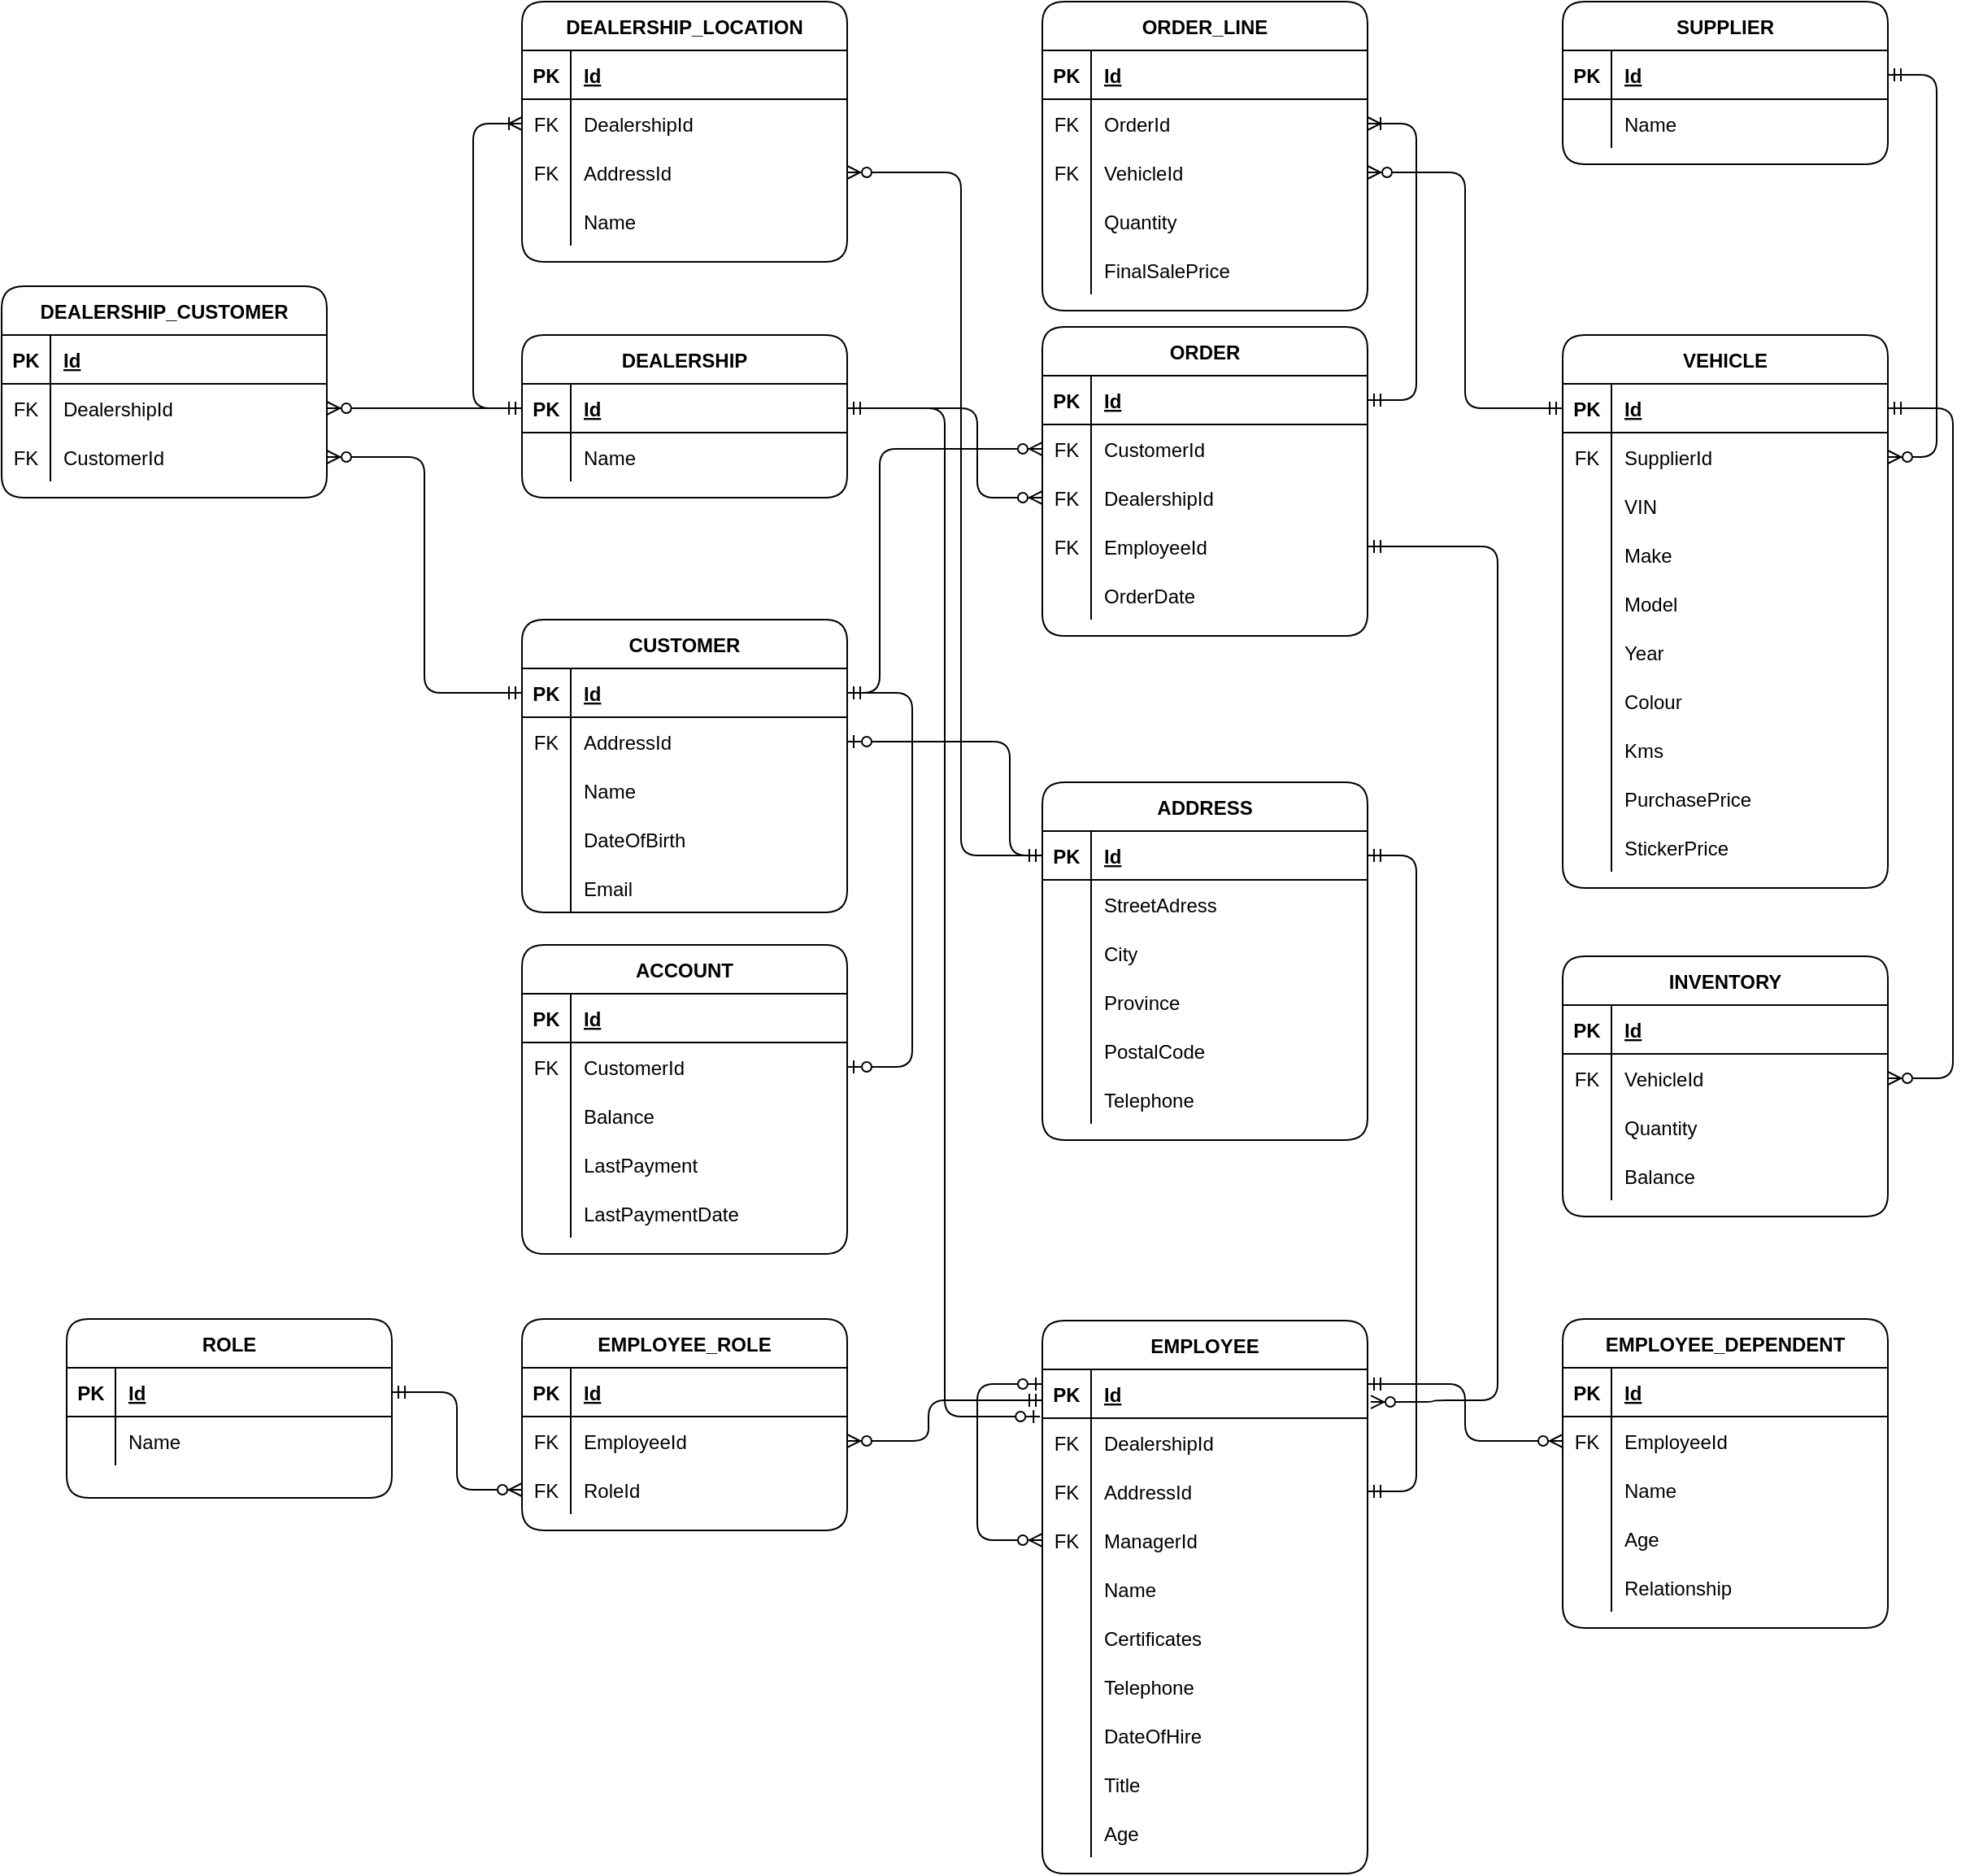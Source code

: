 <mxfile version="19.0.2" type="github">
  <diagram id="R2lEEEUBdFMjLlhIrx00" name="Page-1">
    <mxGraphModel dx="1955" dy="946" grid="1" gridSize="10" guides="1" tooltips="1" connect="1" arrows="1" fold="1" page="1" pageScale="1" pageWidth="4681" pageHeight="3300" math="0" shadow="0" extFonts="Permanent Marker^https://fonts.googleapis.com/css?family=Permanent+Marker">
      <root>
        <mxCell id="0" />
        <mxCell id="1" parent="0" />
        <mxCell id="C-vyLk0tnHw3VtMMgP7b-2" value="CUSTOMER" style="shape=table;startSize=30;container=1;collapsible=1;childLayout=tableLayout;fixedRows=1;rowLines=0;fontStyle=1;align=center;resizeLast=1;rounded=1;" parent="1" vertex="1">
          <mxGeometry x="880" y="620" width="200" height="180" as="geometry" />
        </mxCell>
        <mxCell id="C-vyLk0tnHw3VtMMgP7b-3" value="" style="shape=partialRectangle;collapsible=0;dropTarget=0;pointerEvents=0;fillColor=none;points=[[0,0.5],[1,0.5]];portConstraint=eastwest;top=0;left=0;right=0;bottom=1;" parent="C-vyLk0tnHw3VtMMgP7b-2" vertex="1">
          <mxGeometry y="30" width="200" height="30" as="geometry" />
        </mxCell>
        <mxCell id="C-vyLk0tnHw3VtMMgP7b-4" value="PK" style="shape=partialRectangle;overflow=hidden;connectable=0;fillColor=none;top=0;left=0;bottom=0;right=0;fontStyle=1;" parent="C-vyLk0tnHw3VtMMgP7b-3" vertex="1">
          <mxGeometry width="30" height="30" as="geometry">
            <mxRectangle width="30" height="30" as="alternateBounds" />
          </mxGeometry>
        </mxCell>
        <mxCell id="C-vyLk0tnHw3VtMMgP7b-5" value="Id" style="shape=partialRectangle;overflow=hidden;connectable=0;fillColor=none;top=0;left=0;bottom=0;right=0;align=left;spacingLeft=6;fontStyle=5;" parent="C-vyLk0tnHw3VtMMgP7b-3" vertex="1">
          <mxGeometry x="30" width="170" height="30" as="geometry">
            <mxRectangle width="170" height="30" as="alternateBounds" />
          </mxGeometry>
        </mxCell>
        <mxCell id="C-vyLk0tnHw3VtMMgP7b-6" value="" style="shape=partialRectangle;collapsible=0;dropTarget=0;pointerEvents=0;fillColor=none;points=[[0,0.5],[1,0.5]];portConstraint=eastwest;top=0;left=0;right=0;bottom=0;" parent="C-vyLk0tnHw3VtMMgP7b-2" vertex="1">
          <mxGeometry y="60" width="200" height="30" as="geometry" />
        </mxCell>
        <mxCell id="C-vyLk0tnHw3VtMMgP7b-7" value="FK" style="shape=partialRectangle;overflow=hidden;connectable=0;fillColor=none;top=0;left=0;bottom=0;right=0;" parent="C-vyLk0tnHw3VtMMgP7b-6" vertex="1">
          <mxGeometry width="30" height="30" as="geometry">
            <mxRectangle width="30" height="30" as="alternateBounds" />
          </mxGeometry>
        </mxCell>
        <mxCell id="C-vyLk0tnHw3VtMMgP7b-8" value="AddressId" style="shape=partialRectangle;overflow=hidden;connectable=0;fillColor=none;top=0;left=0;bottom=0;right=0;align=left;spacingLeft=6;" parent="C-vyLk0tnHw3VtMMgP7b-6" vertex="1">
          <mxGeometry x="30" width="170" height="30" as="geometry">
            <mxRectangle width="170" height="30" as="alternateBounds" />
          </mxGeometry>
        </mxCell>
        <mxCell id="4SA7AeYnJbfiZXzT6KAP-177" style="shape=partialRectangle;collapsible=0;dropTarget=0;pointerEvents=0;fillColor=none;points=[[0,0.5],[1,0.5]];portConstraint=eastwest;top=0;left=0;right=0;bottom=0;" parent="C-vyLk0tnHw3VtMMgP7b-2" vertex="1">
          <mxGeometry y="90" width="200" height="30" as="geometry" />
        </mxCell>
        <mxCell id="4SA7AeYnJbfiZXzT6KAP-178" style="shape=partialRectangle;overflow=hidden;connectable=0;fillColor=none;top=0;left=0;bottom=0;right=0;" parent="4SA7AeYnJbfiZXzT6KAP-177" vertex="1">
          <mxGeometry width="30" height="30" as="geometry">
            <mxRectangle width="30" height="30" as="alternateBounds" />
          </mxGeometry>
        </mxCell>
        <mxCell id="4SA7AeYnJbfiZXzT6KAP-179" value="Name" style="shape=partialRectangle;overflow=hidden;connectable=0;fillColor=none;top=0;left=0;bottom=0;right=0;align=left;spacingLeft=6;" parent="4SA7AeYnJbfiZXzT6KAP-177" vertex="1">
          <mxGeometry x="30" width="170" height="30" as="geometry">
            <mxRectangle width="170" height="30" as="alternateBounds" />
          </mxGeometry>
        </mxCell>
        <mxCell id="4SA7AeYnJbfiZXzT6KAP-103" style="shape=tableRow;horizontal=0;startSize=0;swimlaneHead=0;swimlaneBody=0;fillColor=none;collapsible=0;dropTarget=0;points=[[0,0.5],[1,0.5]];portConstraint=eastwest;top=0;left=0;right=0;bottom=0;" parent="C-vyLk0tnHw3VtMMgP7b-2" vertex="1">
          <mxGeometry y="120" width="200" height="30" as="geometry" />
        </mxCell>
        <mxCell id="4SA7AeYnJbfiZXzT6KAP-104" style="shape=partialRectangle;connectable=0;fillColor=none;top=0;left=0;bottom=0;right=0;editable=1;overflow=hidden;" parent="4SA7AeYnJbfiZXzT6KAP-103" vertex="1">
          <mxGeometry width="30" height="30" as="geometry">
            <mxRectangle width="30" height="30" as="alternateBounds" />
          </mxGeometry>
        </mxCell>
        <mxCell id="4SA7AeYnJbfiZXzT6KAP-105" value="DateOfBirth" style="shape=partialRectangle;connectable=0;fillColor=none;top=0;left=0;bottom=0;right=0;align=left;spacingLeft=6;overflow=hidden;" parent="4SA7AeYnJbfiZXzT6KAP-103" vertex="1">
          <mxGeometry x="30" width="170" height="30" as="geometry">
            <mxRectangle width="170" height="30" as="alternateBounds" />
          </mxGeometry>
        </mxCell>
        <mxCell id="4SA7AeYnJbfiZXzT6KAP-100" style="shape=tableRow;horizontal=0;startSize=0;swimlaneHead=0;swimlaneBody=0;fillColor=none;collapsible=0;dropTarget=0;points=[[0,0.5],[1,0.5]];portConstraint=eastwest;top=0;left=0;right=0;bottom=0;" parent="C-vyLk0tnHw3VtMMgP7b-2" vertex="1">
          <mxGeometry y="150" width="200" height="30" as="geometry" />
        </mxCell>
        <mxCell id="4SA7AeYnJbfiZXzT6KAP-101" style="shape=partialRectangle;connectable=0;fillColor=none;top=0;left=0;bottom=0;right=0;editable=1;overflow=hidden;" parent="4SA7AeYnJbfiZXzT6KAP-100" vertex="1">
          <mxGeometry width="30" height="30" as="geometry">
            <mxRectangle width="30" height="30" as="alternateBounds" />
          </mxGeometry>
        </mxCell>
        <mxCell id="4SA7AeYnJbfiZXzT6KAP-102" value="Email" style="shape=partialRectangle;connectable=0;fillColor=none;top=0;left=0;bottom=0;right=0;align=left;spacingLeft=6;overflow=hidden;" parent="4SA7AeYnJbfiZXzT6KAP-100" vertex="1">
          <mxGeometry x="30" width="170" height="30" as="geometry">
            <mxRectangle width="170" height="30" as="alternateBounds" />
          </mxGeometry>
        </mxCell>
        <mxCell id="ujXr2SNowUftTtNC16E7-34" value="ORDER" style="shape=table;startSize=30;container=1;collapsible=1;childLayout=tableLayout;fixedRows=1;rowLines=0;fontStyle=1;align=center;resizeLast=1;rounded=1;" parent="1" vertex="1">
          <mxGeometry x="1200" y="440" width="200" height="190" as="geometry" />
        </mxCell>
        <mxCell id="ujXr2SNowUftTtNC16E7-35" value="" style="shape=tableRow;horizontal=0;startSize=0;swimlaneHead=0;swimlaneBody=0;fillColor=none;collapsible=0;dropTarget=0;points=[[0,0.5],[1,0.5]];portConstraint=eastwest;top=0;left=0;right=0;bottom=1;" parent="ujXr2SNowUftTtNC16E7-34" vertex="1">
          <mxGeometry y="30" width="200" height="30" as="geometry" />
        </mxCell>
        <mxCell id="ujXr2SNowUftTtNC16E7-36" value="PK" style="shape=partialRectangle;connectable=0;fillColor=none;top=0;left=0;bottom=0;right=0;fontStyle=1;overflow=hidden;" parent="ujXr2SNowUftTtNC16E7-35" vertex="1">
          <mxGeometry width="30" height="30" as="geometry">
            <mxRectangle width="30" height="30" as="alternateBounds" />
          </mxGeometry>
        </mxCell>
        <mxCell id="ujXr2SNowUftTtNC16E7-37" value="Id" style="shape=partialRectangle;connectable=0;fillColor=none;top=0;left=0;bottom=0;right=0;align=left;spacingLeft=6;fontStyle=5;overflow=hidden;" parent="ujXr2SNowUftTtNC16E7-35" vertex="1">
          <mxGeometry x="30" width="170" height="30" as="geometry">
            <mxRectangle width="170" height="30" as="alternateBounds" />
          </mxGeometry>
        </mxCell>
        <mxCell id="ujXr2SNowUftTtNC16E7-38" value="" style="shape=tableRow;horizontal=0;startSize=0;swimlaneHead=0;swimlaneBody=0;fillColor=none;collapsible=0;dropTarget=0;points=[[0,0.5],[1,0.5]];portConstraint=eastwest;top=0;left=0;right=0;bottom=0;" parent="ujXr2SNowUftTtNC16E7-34" vertex="1">
          <mxGeometry y="60" width="200" height="30" as="geometry" />
        </mxCell>
        <mxCell id="ujXr2SNowUftTtNC16E7-39" value="FK" style="shape=partialRectangle;connectable=0;fillColor=none;top=0;left=0;bottom=0;right=0;editable=1;overflow=hidden;" parent="ujXr2SNowUftTtNC16E7-38" vertex="1">
          <mxGeometry width="30" height="30" as="geometry">
            <mxRectangle width="30" height="30" as="alternateBounds" />
          </mxGeometry>
        </mxCell>
        <mxCell id="ujXr2SNowUftTtNC16E7-40" value="CustomerId" style="shape=partialRectangle;connectable=0;fillColor=none;top=0;left=0;bottom=0;right=0;align=left;spacingLeft=6;overflow=hidden;" parent="ujXr2SNowUftTtNC16E7-38" vertex="1">
          <mxGeometry x="30" width="170" height="30" as="geometry">
            <mxRectangle width="170" height="30" as="alternateBounds" />
          </mxGeometry>
        </mxCell>
        <mxCell id="ujXr2SNowUftTtNC16E7-41" value="" style="shape=tableRow;horizontal=0;startSize=0;swimlaneHead=0;swimlaneBody=0;fillColor=none;collapsible=0;dropTarget=0;points=[[0,0.5],[1,0.5]];portConstraint=eastwest;top=0;left=0;right=0;bottom=0;" parent="ujXr2SNowUftTtNC16E7-34" vertex="1">
          <mxGeometry y="90" width="200" height="30" as="geometry" />
        </mxCell>
        <mxCell id="ujXr2SNowUftTtNC16E7-42" value="FK" style="shape=partialRectangle;connectable=0;fillColor=none;top=0;left=0;bottom=0;right=0;editable=1;overflow=hidden;" parent="ujXr2SNowUftTtNC16E7-41" vertex="1">
          <mxGeometry width="30" height="30" as="geometry">
            <mxRectangle width="30" height="30" as="alternateBounds" />
          </mxGeometry>
        </mxCell>
        <mxCell id="ujXr2SNowUftTtNC16E7-43" value="DealershipId" style="shape=partialRectangle;connectable=0;fillColor=none;top=0;left=0;bottom=0;right=0;align=left;spacingLeft=6;overflow=hidden;" parent="ujXr2SNowUftTtNC16E7-41" vertex="1">
          <mxGeometry x="30" width="170" height="30" as="geometry">
            <mxRectangle width="170" height="30" as="alternateBounds" />
          </mxGeometry>
        </mxCell>
        <mxCell id="4SA7AeYnJbfiZXzT6KAP-65" style="shape=tableRow;horizontal=0;startSize=0;swimlaneHead=0;swimlaneBody=0;fillColor=none;collapsible=0;dropTarget=0;points=[[0,0.5],[1,0.5]];portConstraint=eastwest;top=0;left=0;right=0;bottom=0;" parent="ujXr2SNowUftTtNC16E7-34" vertex="1">
          <mxGeometry y="120" width="200" height="30" as="geometry" />
        </mxCell>
        <mxCell id="4SA7AeYnJbfiZXzT6KAP-66" value="FK" style="shape=partialRectangle;connectable=0;fillColor=none;top=0;left=0;bottom=0;right=0;editable=1;overflow=hidden;" parent="4SA7AeYnJbfiZXzT6KAP-65" vertex="1">
          <mxGeometry width="30" height="30" as="geometry">
            <mxRectangle width="30" height="30" as="alternateBounds" />
          </mxGeometry>
        </mxCell>
        <mxCell id="4SA7AeYnJbfiZXzT6KAP-67" value="EmployeeId" style="shape=partialRectangle;connectable=0;fillColor=none;top=0;left=0;bottom=0;right=0;align=left;spacingLeft=6;overflow=hidden;" parent="4SA7AeYnJbfiZXzT6KAP-65" vertex="1">
          <mxGeometry x="30" width="170" height="30" as="geometry">
            <mxRectangle width="170" height="30" as="alternateBounds" />
          </mxGeometry>
        </mxCell>
        <mxCell id="ujXr2SNowUftTtNC16E7-44" value="" style="shape=tableRow;horizontal=0;startSize=0;swimlaneHead=0;swimlaneBody=0;fillColor=none;collapsible=0;dropTarget=0;points=[[0,0.5],[1,0.5]];portConstraint=eastwest;top=0;left=0;right=0;bottom=0;" parent="ujXr2SNowUftTtNC16E7-34" vertex="1">
          <mxGeometry y="150" width="200" height="30" as="geometry" />
        </mxCell>
        <mxCell id="ujXr2SNowUftTtNC16E7-45" value="" style="shape=partialRectangle;connectable=0;fillColor=none;top=0;left=0;bottom=0;right=0;editable=1;overflow=hidden;" parent="ujXr2SNowUftTtNC16E7-44" vertex="1">
          <mxGeometry width="30" height="30" as="geometry">
            <mxRectangle width="30" height="30" as="alternateBounds" />
          </mxGeometry>
        </mxCell>
        <mxCell id="ujXr2SNowUftTtNC16E7-46" value="OrderDate" style="shape=partialRectangle;connectable=0;fillColor=none;top=0;left=0;bottom=0;right=0;align=left;spacingLeft=6;overflow=hidden;" parent="ujXr2SNowUftTtNC16E7-44" vertex="1">
          <mxGeometry x="30" width="170" height="30" as="geometry">
            <mxRectangle width="170" height="30" as="alternateBounds" />
          </mxGeometry>
        </mxCell>
        <mxCell id="ujXr2SNowUftTtNC16E7-65" value="ACCOUNT" style="shape=table;startSize=30;container=1;collapsible=1;childLayout=tableLayout;fixedRows=1;rowLines=0;fontStyle=1;align=center;resizeLast=1;rounded=1;" parent="1" vertex="1">
          <mxGeometry x="880" y="820" width="200" height="190" as="geometry" />
        </mxCell>
        <mxCell id="ujXr2SNowUftTtNC16E7-66" value="" style="shape=tableRow;horizontal=0;startSize=0;swimlaneHead=0;swimlaneBody=0;fillColor=none;collapsible=0;dropTarget=0;points=[[0,0.5],[1,0.5]];portConstraint=eastwest;top=0;left=0;right=0;bottom=1;" parent="ujXr2SNowUftTtNC16E7-65" vertex="1">
          <mxGeometry y="30" width="200" height="30" as="geometry" />
        </mxCell>
        <mxCell id="ujXr2SNowUftTtNC16E7-67" value="PK" style="shape=partialRectangle;connectable=0;fillColor=none;top=0;left=0;bottom=0;right=0;fontStyle=1;overflow=hidden;" parent="ujXr2SNowUftTtNC16E7-66" vertex="1">
          <mxGeometry width="30" height="30" as="geometry">
            <mxRectangle width="30" height="30" as="alternateBounds" />
          </mxGeometry>
        </mxCell>
        <mxCell id="ujXr2SNowUftTtNC16E7-68" value="Id" style="shape=partialRectangle;connectable=0;fillColor=none;top=0;left=0;bottom=0;right=0;align=left;spacingLeft=6;fontStyle=5;overflow=hidden;" parent="ujXr2SNowUftTtNC16E7-66" vertex="1">
          <mxGeometry x="30" width="170" height="30" as="geometry">
            <mxRectangle width="170" height="30" as="alternateBounds" />
          </mxGeometry>
        </mxCell>
        <mxCell id="ujXr2SNowUftTtNC16E7-69" value="" style="shape=tableRow;horizontal=0;startSize=0;swimlaneHead=0;swimlaneBody=0;fillColor=none;collapsible=0;dropTarget=0;points=[[0,0.5],[1,0.5]];portConstraint=eastwest;top=0;left=0;right=0;bottom=0;" parent="ujXr2SNowUftTtNC16E7-65" vertex="1">
          <mxGeometry y="60" width="200" height="30" as="geometry" />
        </mxCell>
        <mxCell id="ujXr2SNowUftTtNC16E7-70" value="FK" style="shape=partialRectangle;connectable=0;fillColor=none;top=0;left=0;bottom=0;right=0;editable=1;overflow=hidden;" parent="ujXr2SNowUftTtNC16E7-69" vertex="1">
          <mxGeometry width="30" height="30" as="geometry">
            <mxRectangle width="30" height="30" as="alternateBounds" />
          </mxGeometry>
        </mxCell>
        <mxCell id="ujXr2SNowUftTtNC16E7-71" value="CustomerId" style="shape=partialRectangle;connectable=0;fillColor=none;top=0;left=0;bottom=0;right=0;align=left;spacingLeft=6;overflow=hidden;" parent="ujXr2SNowUftTtNC16E7-69" vertex="1">
          <mxGeometry x="30" width="170" height="30" as="geometry">
            <mxRectangle width="170" height="30" as="alternateBounds" />
          </mxGeometry>
        </mxCell>
        <mxCell id="ujXr2SNowUftTtNC16E7-72" value="" style="shape=tableRow;horizontal=0;startSize=0;swimlaneHead=0;swimlaneBody=0;fillColor=none;collapsible=0;dropTarget=0;points=[[0,0.5],[1,0.5]];portConstraint=eastwest;top=0;left=0;right=0;bottom=0;" parent="ujXr2SNowUftTtNC16E7-65" vertex="1">
          <mxGeometry y="90" width="200" height="30" as="geometry" />
        </mxCell>
        <mxCell id="ujXr2SNowUftTtNC16E7-73" value="" style="shape=partialRectangle;connectable=0;fillColor=none;top=0;left=0;bottom=0;right=0;editable=1;overflow=hidden;" parent="ujXr2SNowUftTtNC16E7-72" vertex="1">
          <mxGeometry width="30" height="30" as="geometry">
            <mxRectangle width="30" height="30" as="alternateBounds" />
          </mxGeometry>
        </mxCell>
        <mxCell id="ujXr2SNowUftTtNC16E7-74" value="Balance" style="shape=partialRectangle;connectable=0;fillColor=none;top=0;left=0;bottom=0;right=0;align=left;spacingLeft=6;overflow=hidden;" parent="ujXr2SNowUftTtNC16E7-72" vertex="1">
          <mxGeometry x="30" width="170" height="30" as="geometry">
            <mxRectangle width="170" height="30" as="alternateBounds" />
          </mxGeometry>
        </mxCell>
        <mxCell id="ujXr2SNowUftTtNC16E7-75" value="" style="shape=tableRow;horizontal=0;startSize=0;swimlaneHead=0;swimlaneBody=0;fillColor=none;collapsible=0;dropTarget=0;points=[[0,0.5],[1,0.5]];portConstraint=eastwest;top=0;left=0;right=0;bottom=0;" parent="ujXr2SNowUftTtNC16E7-65" vertex="1">
          <mxGeometry y="120" width="200" height="30" as="geometry" />
        </mxCell>
        <mxCell id="ujXr2SNowUftTtNC16E7-76" value="" style="shape=partialRectangle;connectable=0;fillColor=none;top=0;left=0;bottom=0;right=0;editable=1;overflow=hidden;" parent="ujXr2SNowUftTtNC16E7-75" vertex="1">
          <mxGeometry width="30" height="30" as="geometry">
            <mxRectangle width="30" height="30" as="alternateBounds" />
          </mxGeometry>
        </mxCell>
        <mxCell id="ujXr2SNowUftTtNC16E7-77" value="LastPayment" style="shape=partialRectangle;connectable=0;fillColor=none;top=0;left=0;bottom=0;right=0;align=left;spacingLeft=6;overflow=hidden;" parent="ujXr2SNowUftTtNC16E7-75" vertex="1">
          <mxGeometry x="30" width="170" height="30" as="geometry">
            <mxRectangle width="170" height="30" as="alternateBounds" />
          </mxGeometry>
        </mxCell>
        <mxCell id="ujXr2SNowUftTtNC16E7-81" style="shape=tableRow;horizontal=0;startSize=0;swimlaneHead=0;swimlaneBody=0;fillColor=none;collapsible=0;dropTarget=0;points=[[0,0.5],[1,0.5]];portConstraint=eastwest;top=0;left=0;right=0;bottom=0;" parent="ujXr2SNowUftTtNC16E7-65" vertex="1">
          <mxGeometry y="150" width="200" height="30" as="geometry" />
        </mxCell>
        <mxCell id="ujXr2SNowUftTtNC16E7-82" style="shape=partialRectangle;connectable=0;fillColor=none;top=0;left=0;bottom=0;right=0;editable=1;overflow=hidden;" parent="ujXr2SNowUftTtNC16E7-81" vertex="1">
          <mxGeometry width="30" height="30" as="geometry">
            <mxRectangle width="30" height="30" as="alternateBounds" />
          </mxGeometry>
        </mxCell>
        <mxCell id="ujXr2SNowUftTtNC16E7-83" value="LastPaymentDate" style="shape=partialRectangle;connectable=0;fillColor=none;top=0;left=0;bottom=0;right=0;align=left;spacingLeft=6;overflow=hidden;" parent="ujXr2SNowUftTtNC16E7-81" vertex="1">
          <mxGeometry x="30" width="170" height="30" as="geometry">
            <mxRectangle width="170" height="30" as="alternateBounds" />
          </mxGeometry>
        </mxCell>
        <mxCell id="ujXr2SNowUftTtNC16E7-87" value="DEALERSHIP_CUSTOMER" style="shape=table;startSize=30;container=1;collapsible=1;childLayout=tableLayout;fixedRows=1;rowLines=0;fontStyle=1;align=center;resizeLast=1;rounded=1;" parent="1" vertex="1">
          <mxGeometry x="560" y="415" width="200" height="130" as="geometry" />
        </mxCell>
        <mxCell id="ujXr2SNowUftTtNC16E7-88" value="" style="shape=tableRow;horizontal=0;startSize=0;swimlaneHead=0;swimlaneBody=0;fillColor=none;collapsible=0;dropTarget=0;points=[[0,0.5],[1,0.5]];portConstraint=eastwest;top=0;left=0;right=0;bottom=1;" parent="ujXr2SNowUftTtNC16E7-87" vertex="1">
          <mxGeometry y="30" width="200" height="30" as="geometry" />
        </mxCell>
        <mxCell id="ujXr2SNowUftTtNC16E7-89" value="PK" style="shape=partialRectangle;connectable=0;fillColor=none;top=0;left=0;bottom=0;right=0;fontStyle=1;overflow=hidden;" parent="ujXr2SNowUftTtNC16E7-88" vertex="1">
          <mxGeometry width="30" height="30" as="geometry">
            <mxRectangle width="30" height="30" as="alternateBounds" />
          </mxGeometry>
        </mxCell>
        <mxCell id="ujXr2SNowUftTtNC16E7-90" value="Id" style="shape=partialRectangle;connectable=0;fillColor=none;top=0;left=0;bottom=0;right=0;align=left;spacingLeft=6;fontStyle=5;overflow=hidden;" parent="ujXr2SNowUftTtNC16E7-88" vertex="1">
          <mxGeometry x="30" width="170" height="30" as="geometry">
            <mxRectangle width="170" height="30" as="alternateBounds" />
          </mxGeometry>
        </mxCell>
        <mxCell id="ujXr2SNowUftTtNC16E7-91" value="" style="shape=tableRow;horizontal=0;startSize=0;swimlaneHead=0;swimlaneBody=0;fillColor=none;collapsible=0;dropTarget=0;points=[[0,0.5],[1,0.5]];portConstraint=eastwest;top=0;left=0;right=0;bottom=0;" parent="ujXr2SNowUftTtNC16E7-87" vertex="1">
          <mxGeometry y="60" width="200" height="30" as="geometry" />
        </mxCell>
        <mxCell id="ujXr2SNowUftTtNC16E7-92" value="FK" style="shape=partialRectangle;connectable=0;fillColor=none;top=0;left=0;bottom=0;right=0;editable=1;overflow=hidden;" parent="ujXr2SNowUftTtNC16E7-91" vertex="1">
          <mxGeometry width="30" height="30" as="geometry">
            <mxRectangle width="30" height="30" as="alternateBounds" />
          </mxGeometry>
        </mxCell>
        <mxCell id="ujXr2SNowUftTtNC16E7-93" value="DealershipId" style="shape=partialRectangle;connectable=0;fillColor=none;top=0;left=0;bottom=0;right=0;align=left;spacingLeft=6;overflow=hidden;" parent="ujXr2SNowUftTtNC16E7-91" vertex="1">
          <mxGeometry x="30" width="170" height="30" as="geometry">
            <mxRectangle width="170" height="30" as="alternateBounds" />
          </mxGeometry>
        </mxCell>
        <mxCell id="ujXr2SNowUftTtNC16E7-94" value="" style="shape=tableRow;horizontal=0;startSize=0;swimlaneHead=0;swimlaneBody=0;fillColor=none;collapsible=0;dropTarget=0;points=[[0,0.5],[1,0.5]];portConstraint=eastwest;top=0;left=0;right=0;bottom=0;" parent="ujXr2SNowUftTtNC16E7-87" vertex="1">
          <mxGeometry y="90" width="200" height="30" as="geometry" />
        </mxCell>
        <mxCell id="ujXr2SNowUftTtNC16E7-95" value="FK" style="shape=partialRectangle;connectable=0;fillColor=none;top=0;left=0;bottom=0;right=0;editable=1;overflow=hidden;" parent="ujXr2SNowUftTtNC16E7-94" vertex="1">
          <mxGeometry width="30" height="30" as="geometry">
            <mxRectangle width="30" height="30" as="alternateBounds" />
          </mxGeometry>
        </mxCell>
        <mxCell id="ujXr2SNowUftTtNC16E7-96" value="CustomerId" style="shape=partialRectangle;connectable=0;fillColor=none;top=0;left=0;bottom=0;right=0;align=left;spacingLeft=6;overflow=hidden;" parent="ujXr2SNowUftTtNC16E7-94" vertex="1">
          <mxGeometry x="30" width="170" height="30" as="geometry">
            <mxRectangle width="170" height="30" as="alternateBounds" />
          </mxGeometry>
        </mxCell>
        <mxCell id="ujXr2SNowUftTtNC16E7-100" value="ORDER_LINE" style="shape=table;startSize=30;container=1;collapsible=1;childLayout=tableLayout;fixedRows=1;rowLines=0;fontStyle=1;align=center;resizeLast=1;rounded=1;" parent="1" vertex="1">
          <mxGeometry x="1200" y="240" width="200" height="190" as="geometry" />
        </mxCell>
        <mxCell id="ujXr2SNowUftTtNC16E7-101" value="" style="shape=tableRow;horizontal=0;startSize=0;swimlaneHead=0;swimlaneBody=0;fillColor=none;collapsible=0;dropTarget=0;points=[[0,0.5],[1,0.5]];portConstraint=eastwest;top=0;left=0;right=0;bottom=1;" parent="ujXr2SNowUftTtNC16E7-100" vertex="1">
          <mxGeometry y="30" width="200" height="30" as="geometry" />
        </mxCell>
        <mxCell id="ujXr2SNowUftTtNC16E7-102" value="PK" style="shape=partialRectangle;connectable=0;fillColor=none;top=0;left=0;bottom=0;right=0;fontStyle=1;overflow=hidden;" parent="ujXr2SNowUftTtNC16E7-101" vertex="1">
          <mxGeometry width="30" height="30" as="geometry">
            <mxRectangle width="30" height="30" as="alternateBounds" />
          </mxGeometry>
        </mxCell>
        <mxCell id="ujXr2SNowUftTtNC16E7-103" value="Id" style="shape=partialRectangle;connectable=0;fillColor=none;top=0;left=0;bottom=0;right=0;align=left;spacingLeft=6;fontStyle=5;overflow=hidden;" parent="ujXr2SNowUftTtNC16E7-101" vertex="1">
          <mxGeometry x="30" width="170" height="30" as="geometry">
            <mxRectangle width="170" height="30" as="alternateBounds" />
          </mxGeometry>
        </mxCell>
        <mxCell id="ujXr2SNowUftTtNC16E7-104" value="" style="shape=tableRow;horizontal=0;startSize=0;swimlaneHead=0;swimlaneBody=0;fillColor=none;collapsible=0;dropTarget=0;points=[[0,0.5],[1,0.5]];portConstraint=eastwest;top=0;left=0;right=0;bottom=0;" parent="ujXr2SNowUftTtNC16E7-100" vertex="1">
          <mxGeometry y="60" width="200" height="30" as="geometry" />
        </mxCell>
        <mxCell id="ujXr2SNowUftTtNC16E7-105" value="FK" style="shape=partialRectangle;connectable=0;fillColor=none;top=0;left=0;bottom=0;right=0;editable=1;overflow=hidden;" parent="ujXr2SNowUftTtNC16E7-104" vertex="1">
          <mxGeometry width="30" height="30" as="geometry">
            <mxRectangle width="30" height="30" as="alternateBounds" />
          </mxGeometry>
        </mxCell>
        <mxCell id="ujXr2SNowUftTtNC16E7-106" value="OrderId" style="shape=partialRectangle;connectable=0;fillColor=none;top=0;left=0;bottom=0;right=0;align=left;spacingLeft=6;overflow=hidden;" parent="ujXr2SNowUftTtNC16E7-104" vertex="1">
          <mxGeometry x="30" width="170" height="30" as="geometry">
            <mxRectangle width="170" height="30" as="alternateBounds" />
          </mxGeometry>
        </mxCell>
        <mxCell id="ujXr2SNowUftTtNC16E7-107" value="" style="shape=tableRow;horizontal=0;startSize=0;swimlaneHead=0;swimlaneBody=0;fillColor=none;collapsible=0;dropTarget=0;points=[[0,0.5],[1,0.5]];portConstraint=eastwest;top=0;left=0;right=0;bottom=0;" parent="ujXr2SNowUftTtNC16E7-100" vertex="1">
          <mxGeometry y="90" width="200" height="30" as="geometry" />
        </mxCell>
        <mxCell id="ujXr2SNowUftTtNC16E7-108" value="FK" style="shape=partialRectangle;connectable=0;fillColor=none;top=0;left=0;bottom=0;right=0;editable=1;overflow=hidden;" parent="ujXr2SNowUftTtNC16E7-107" vertex="1">
          <mxGeometry width="30" height="30" as="geometry">
            <mxRectangle width="30" height="30" as="alternateBounds" />
          </mxGeometry>
        </mxCell>
        <mxCell id="ujXr2SNowUftTtNC16E7-109" value="VehicleId" style="shape=partialRectangle;connectable=0;fillColor=none;top=0;left=0;bottom=0;right=0;align=left;spacingLeft=6;overflow=hidden;" parent="ujXr2SNowUftTtNC16E7-107" vertex="1">
          <mxGeometry x="30" width="170" height="30" as="geometry">
            <mxRectangle width="170" height="30" as="alternateBounds" />
          </mxGeometry>
        </mxCell>
        <mxCell id="4SA7AeYnJbfiZXzT6KAP-222" style="shape=tableRow;horizontal=0;startSize=0;swimlaneHead=0;swimlaneBody=0;fillColor=none;collapsible=0;dropTarget=0;points=[[0,0.5],[1,0.5]];portConstraint=eastwest;top=0;left=0;right=0;bottom=0;" parent="ujXr2SNowUftTtNC16E7-100" vertex="1">
          <mxGeometry y="120" width="200" height="30" as="geometry" />
        </mxCell>
        <mxCell id="4SA7AeYnJbfiZXzT6KAP-223" style="shape=partialRectangle;connectable=0;fillColor=none;top=0;left=0;bottom=0;right=0;editable=1;overflow=hidden;" parent="4SA7AeYnJbfiZXzT6KAP-222" vertex="1">
          <mxGeometry width="30" height="30" as="geometry">
            <mxRectangle width="30" height="30" as="alternateBounds" />
          </mxGeometry>
        </mxCell>
        <mxCell id="4SA7AeYnJbfiZXzT6KAP-224" value="Quantity" style="shape=partialRectangle;connectable=0;fillColor=none;top=0;left=0;bottom=0;right=0;align=left;spacingLeft=6;overflow=hidden;" parent="4SA7AeYnJbfiZXzT6KAP-222" vertex="1">
          <mxGeometry x="30" width="170" height="30" as="geometry">
            <mxRectangle width="170" height="30" as="alternateBounds" />
          </mxGeometry>
        </mxCell>
        <mxCell id="ujXr2SNowUftTtNC16E7-84" style="shape=tableRow;horizontal=0;startSize=0;swimlaneHead=0;swimlaneBody=0;fillColor=none;collapsible=0;dropTarget=0;points=[[0,0.5],[1,0.5]];portConstraint=eastwest;top=0;left=0;right=0;bottom=0;" parent="ujXr2SNowUftTtNC16E7-100" vertex="1">
          <mxGeometry y="150" width="200" height="30" as="geometry" />
        </mxCell>
        <mxCell id="ujXr2SNowUftTtNC16E7-85" style="shape=partialRectangle;connectable=0;fillColor=none;top=0;left=0;bottom=0;right=0;editable=1;overflow=hidden;" parent="ujXr2SNowUftTtNC16E7-84" vertex="1">
          <mxGeometry width="30" height="30" as="geometry">
            <mxRectangle width="30" height="30" as="alternateBounds" />
          </mxGeometry>
        </mxCell>
        <mxCell id="ujXr2SNowUftTtNC16E7-86" value="FinalSalePrice" style="shape=partialRectangle;connectable=0;fillColor=none;top=0;left=0;bottom=0;right=0;align=left;spacingLeft=6;overflow=hidden;" parent="ujXr2SNowUftTtNC16E7-84" vertex="1">
          <mxGeometry x="30" width="170" height="30" as="geometry">
            <mxRectangle width="170" height="30" as="alternateBounds" />
          </mxGeometry>
        </mxCell>
        <mxCell id="ujXr2SNowUftTtNC16E7-113" value="VEHICLE" style="shape=table;startSize=30;container=1;collapsible=1;childLayout=tableLayout;fixedRows=1;rowLines=0;fontStyle=1;align=center;resizeLast=1;rounded=1;" parent="1" vertex="1">
          <mxGeometry x="1520" y="445" width="200" height="340" as="geometry" />
        </mxCell>
        <mxCell id="ujXr2SNowUftTtNC16E7-114" value="" style="shape=tableRow;horizontal=0;startSize=0;swimlaneHead=0;swimlaneBody=0;fillColor=none;collapsible=0;dropTarget=0;points=[[0,0.5],[1,0.5]];portConstraint=eastwest;top=0;left=0;right=0;bottom=1;" parent="ujXr2SNowUftTtNC16E7-113" vertex="1">
          <mxGeometry y="30" width="200" height="30" as="geometry" />
        </mxCell>
        <mxCell id="ujXr2SNowUftTtNC16E7-115" value="PK" style="shape=partialRectangle;connectable=0;fillColor=none;top=0;left=0;bottom=0;right=0;fontStyle=1;overflow=hidden;" parent="ujXr2SNowUftTtNC16E7-114" vertex="1">
          <mxGeometry width="30" height="30" as="geometry">
            <mxRectangle width="30" height="30" as="alternateBounds" />
          </mxGeometry>
        </mxCell>
        <mxCell id="ujXr2SNowUftTtNC16E7-116" value="Id" style="shape=partialRectangle;connectable=0;fillColor=none;top=0;left=0;bottom=0;right=0;align=left;spacingLeft=6;fontStyle=5;overflow=hidden;" parent="ujXr2SNowUftTtNC16E7-114" vertex="1">
          <mxGeometry x="30" width="170" height="30" as="geometry">
            <mxRectangle width="170" height="30" as="alternateBounds" />
          </mxGeometry>
        </mxCell>
        <mxCell id="4SA7AeYnJbfiZXzT6KAP-152" style="shape=tableRow;horizontal=0;startSize=0;swimlaneHead=0;swimlaneBody=0;fillColor=none;collapsible=0;dropTarget=0;points=[[0,0.5],[1,0.5]];portConstraint=eastwest;top=0;left=0;right=0;bottom=0;" parent="ujXr2SNowUftTtNC16E7-113" vertex="1">
          <mxGeometry y="60" width="200" height="30" as="geometry" />
        </mxCell>
        <mxCell id="4SA7AeYnJbfiZXzT6KAP-153" value="FK" style="shape=partialRectangle;connectable=0;fillColor=none;top=0;left=0;bottom=0;right=0;editable=1;overflow=hidden;" parent="4SA7AeYnJbfiZXzT6KAP-152" vertex="1">
          <mxGeometry width="30" height="30" as="geometry">
            <mxRectangle width="30" height="30" as="alternateBounds" />
          </mxGeometry>
        </mxCell>
        <mxCell id="4SA7AeYnJbfiZXzT6KAP-154" value="SupplierId" style="shape=partialRectangle;connectable=0;fillColor=none;top=0;left=0;bottom=0;right=0;align=left;spacingLeft=6;overflow=hidden;" parent="4SA7AeYnJbfiZXzT6KAP-152" vertex="1">
          <mxGeometry x="30" width="170" height="30" as="geometry">
            <mxRectangle width="170" height="30" as="alternateBounds" />
          </mxGeometry>
        </mxCell>
        <mxCell id="ujXr2SNowUftTtNC16E7-117" value="" style="shape=tableRow;horizontal=0;startSize=0;swimlaneHead=0;swimlaneBody=0;fillColor=none;collapsible=0;dropTarget=0;points=[[0,0.5],[1,0.5]];portConstraint=eastwest;top=0;left=0;right=0;bottom=0;" parent="ujXr2SNowUftTtNC16E7-113" vertex="1">
          <mxGeometry y="90" width="200" height="30" as="geometry" />
        </mxCell>
        <mxCell id="ujXr2SNowUftTtNC16E7-118" value="" style="shape=partialRectangle;connectable=0;fillColor=none;top=0;left=0;bottom=0;right=0;editable=1;overflow=hidden;" parent="ujXr2SNowUftTtNC16E7-117" vertex="1">
          <mxGeometry width="30" height="30" as="geometry">
            <mxRectangle width="30" height="30" as="alternateBounds" />
          </mxGeometry>
        </mxCell>
        <mxCell id="ujXr2SNowUftTtNC16E7-119" value="VIN" style="shape=partialRectangle;connectable=0;fillColor=none;top=0;left=0;bottom=0;right=0;align=left;spacingLeft=6;overflow=hidden;" parent="ujXr2SNowUftTtNC16E7-117" vertex="1">
          <mxGeometry x="30" width="170" height="30" as="geometry">
            <mxRectangle width="170" height="30" as="alternateBounds" />
          </mxGeometry>
        </mxCell>
        <mxCell id="ujXr2SNowUftTtNC16E7-120" value="" style="shape=tableRow;horizontal=0;startSize=0;swimlaneHead=0;swimlaneBody=0;fillColor=none;collapsible=0;dropTarget=0;points=[[0,0.5],[1,0.5]];portConstraint=eastwest;top=0;left=0;right=0;bottom=0;" parent="ujXr2SNowUftTtNC16E7-113" vertex="1">
          <mxGeometry y="120" width="200" height="30" as="geometry" />
        </mxCell>
        <mxCell id="ujXr2SNowUftTtNC16E7-121" value="" style="shape=partialRectangle;connectable=0;fillColor=none;top=0;left=0;bottom=0;right=0;editable=1;overflow=hidden;" parent="ujXr2SNowUftTtNC16E7-120" vertex="1">
          <mxGeometry width="30" height="30" as="geometry">
            <mxRectangle width="30" height="30" as="alternateBounds" />
          </mxGeometry>
        </mxCell>
        <mxCell id="ujXr2SNowUftTtNC16E7-122" value="Make" style="shape=partialRectangle;connectable=0;fillColor=none;top=0;left=0;bottom=0;right=0;align=left;spacingLeft=6;overflow=hidden;" parent="ujXr2SNowUftTtNC16E7-120" vertex="1">
          <mxGeometry x="30" width="170" height="30" as="geometry">
            <mxRectangle width="170" height="30" as="alternateBounds" />
          </mxGeometry>
        </mxCell>
        <mxCell id="ujXr2SNowUftTtNC16E7-123" value="" style="shape=tableRow;horizontal=0;startSize=0;swimlaneHead=0;swimlaneBody=0;fillColor=none;collapsible=0;dropTarget=0;points=[[0,0.5],[1,0.5]];portConstraint=eastwest;top=0;left=0;right=0;bottom=0;" parent="ujXr2SNowUftTtNC16E7-113" vertex="1">
          <mxGeometry y="150" width="200" height="30" as="geometry" />
        </mxCell>
        <mxCell id="ujXr2SNowUftTtNC16E7-124" value="" style="shape=partialRectangle;connectable=0;fillColor=none;top=0;left=0;bottom=0;right=0;editable=1;overflow=hidden;" parent="ujXr2SNowUftTtNC16E7-123" vertex="1">
          <mxGeometry width="30" height="30" as="geometry">
            <mxRectangle width="30" height="30" as="alternateBounds" />
          </mxGeometry>
        </mxCell>
        <mxCell id="ujXr2SNowUftTtNC16E7-125" value="Model" style="shape=partialRectangle;connectable=0;fillColor=none;top=0;left=0;bottom=0;right=0;align=left;spacingLeft=6;overflow=hidden;" parent="ujXr2SNowUftTtNC16E7-123" vertex="1">
          <mxGeometry x="30" width="170" height="30" as="geometry">
            <mxRectangle width="170" height="30" as="alternateBounds" />
          </mxGeometry>
        </mxCell>
        <mxCell id="ujXr2SNowUftTtNC16E7-129" style="shape=tableRow;horizontal=0;startSize=0;swimlaneHead=0;swimlaneBody=0;fillColor=none;collapsible=0;dropTarget=0;points=[[0,0.5],[1,0.5]];portConstraint=eastwest;top=0;left=0;right=0;bottom=0;" parent="ujXr2SNowUftTtNC16E7-113" vertex="1">
          <mxGeometry y="180" width="200" height="30" as="geometry" />
        </mxCell>
        <mxCell id="ujXr2SNowUftTtNC16E7-130" style="shape=partialRectangle;connectable=0;fillColor=none;top=0;left=0;bottom=0;right=0;editable=1;overflow=hidden;" parent="ujXr2SNowUftTtNC16E7-129" vertex="1">
          <mxGeometry width="30" height="30" as="geometry">
            <mxRectangle width="30" height="30" as="alternateBounds" />
          </mxGeometry>
        </mxCell>
        <mxCell id="ujXr2SNowUftTtNC16E7-131" value="Year" style="shape=partialRectangle;connectable=0;fillColor=none;top=0;left=0;bottom=0;right=0;align=left;spacingLeft=6;overflow=hidden;" parent="ujXr2SNowUftTtNC16E7-129" vertex="1">
          <mxGeometry x="30" width="170" height="30" as="geometry">
            <mxRectangle width="170" height="30" as="alternateBounds" />
          </mxGeometry>
        </mxCell>
        <mxCell id="ujXr2SNowUftTtNC16E7-126" style="shape=tableRow;horizontal=0;startSize=0;swimlaneHead=0;swimlaneBody=0;fillColor=none;collapsible=0;dropTarget=0;points=[[0,0.5],[1,0.5]];portConstraint=eastwest;top=0;left=0;right=0;bottom=0;" parent="ujXr2SNowUftTtNC16E7-113" vertex="1">
          <mxGeometry y="210" width="200" height="30" as="geometry" />
        </mxCell>
        <mxCell id="ujXr2SNowUftTtNC16E7-127" style="shape=partialRectangle;connectable=0;fillColor=none;top=0;left=0;bottom=0;right=0;editable=1;overflow=hidden;" parent="ujXr2SNowUftTtNC16E7-126" vertex="1">
          <mxGeometry width="30" height="30" as="geometry">
            <mxRectangle width="30" height="30" as="alternateBounds" />
          </mxGeometry>
        </mxCell>
        <mxCell id="ujXr2SNowUftTtNC16E7-128" value="Colour" style="shape=partialRectangle;connectable=0;fillColor=none;top=0;left=0;bottom=0;right=0;align=left;spacingLeft=6;overflow=hidden;" parent="ujXr2SNowUftTtNC16E7-126" vertex="1">
          <mxGeometry x="30" width="170" height="30" as="geometry">
            <mxRectangle width="170" height="30" as="alternateBounds" />
          </mxGeometry>
        </mxCell>
        <mxCell id="ujXr2SNowUftTtNC16E7-135" style="shape=tableRow;horizontal=0;startSize=0;swimlaneHead=0;swimlaneBody=0;fillColor=none;collapsible=0;dropTarget=0;points=[[0,0.5],[1,0.5]];portConstraint=eastwest;top=0;left=0;right=0;bottom=0;" parent="ujXr2SNowUftTtNC16E7-113" vertex="1">
          <mxGeometry y="240" width="200" height="30" as="geometry" />
        </mxCell>
        <mxCell id="ujXr2SNowUftTtNC16E7-136" style="shape=partialRectangle;connectable=0;fillColor=none;top=0;left=0;bottom=0;right=0;editable=1;overflow=hidden;" parent="ujXr2SNowUftTtNC16E7-135" vertex="1">
          <mxGeometry width="30" height="30" as="geometry">
            <mxRectangle width="30" height="30" as="alternateBounds" />
          </mxGeometry>
        </mxCell>
        <mxCell id="ujXr2SNowUftTtNC16E7-137" value="Kms" style="shape=partialRectangle;connectable=0;fillColor=none;top=0;left=0;bottom=0;right=0;align=left;spacingLeft=6;overflow=hidden;" parent="ujXr2SNowUftTtNC16E7-135" vertex="1">
          <mxGeometry x="30" width="170" height="30" as="geometry">
            <mxRectangle width="170" height="30" as="alternateBounds" />
          </mxGeometry>
        </mxCell>
        <mxCell id="ujXr2SNowUftTtNC16E7-132" style="shape=tableRow;horizontal=0;startSize=0;swimlaneHead=0;swimlaneBody=0;fillColor=none;collapsible=0;dropTarget=0;points=[[0,0.5],[1,0.5]];portConstraint=eastwest;top=0;left=0;right=0;bottom=0;" parent="ujXr2SNowUftTtNC16E7-113" vertex="1">
          <mxGeometry y="270" width="200" height="30" as="geometry" />
        </mxCell>
        <mxCell id="ujXr2SNowUftTtNC16E7-133" style="shape=partialRectangle;connectable=0;fillColor=none;top=0;left=0;bottom=0;right=0;editable=1;overflow=hidden;" parent="ujXr2SNowUftTtNC16E7-132" vertex="1">
          <mxGeometry width="30" height="30" as="geometry">
            <mxRectangle width="30" height="30" as="alternateBounds" />
          </mxGeometry>
        </mxCell>
        <mxCell id="ujXr2SNowUftTtNC16E7-134" value="PurchasePrice" style="shape=partialRectangle;connectable=0;fillColor=none;top=0;left=0;bottom=0;right=0;align=left;spacingLeft=6;overflow=hidden;" parent="ujXr2SNowUftTtNC16E7-132" vertex="1">
          <mxGeometry x="30" width="170" height="30" as="geometry">
            <mxRectangle width="170" height="30" as="alternateBounds" />
          </mxGeometry>
        </mxCell>
        <mxCell id="ujXr2SNowUftTtNC16E7-138" style="shape=tableRow;horizontal=0;startSize=0;swimlaneHead=0;swimlaneBody=0;fillColor=none;collapsible=0;dropTarget=0;points=[[0,0.5],[1,0.5]];portConstraint=eastwest;top=0;left=0;right=0;bottom=0;" parent="ujXr2SNowUftTtNC16E7-113" vertex="1">
          <mxGeometry y="300" width="200" height="30" as="geometry" />
        </mxCell>
        <mxCell id="ujXr2SNowUftTtNC16E7-139" style="shape=partialRectangle;connectable=0;fillColor=none;top=0;left=0;bottom=0;right=0;editable=1;overflow=hidden;" parent="ujXr2SNowUftTtNC16E7-138" vertex="1">
          <mxGeometry width="30" height="30" as="geometry">
            <mxRectangle width="30" height="30" as="alternateBounds" />
          </mxGeometry>
        </mxCell>
        <mxCell id="ujXr2SNowUftTtNC16E7-140" value="StickerPrice" style="shape=partialRectangle;connectable=0;fillColor=none;top=0;left=0;bottom=0;right=0;align=left;spacingLeft=6;overflow=hidden;" parent="ujXr2SNowUftTtNC16E7-138" vertex="1">
          <mxGeometry x="30" width="170" height="30" as="geometry">
            <mxRectangle width="170" height="30" as="alternateBounds" />
          </mxGeometry>
        </mxCell>
        <mxCell id="ujXr2SNowUftTtNC16E7-141" value="EMPLOYEE" style="shape=table;startSize=30;container=1;collapsible=1;childLayout=tableLayout;fixedRows=1;rowLines=0;fontStyle=1;align=center;resizeLast=1;rounded=1;" parent="1" vertex="1">
          <mxGeometry x="1200" y="1051" width="200" height="340" as="geometry" />
        </mxCell>
        <mxCell id="ujXr2SNowUftTtNC16E7-142" value="" style="shape=tableRow;horizontal=0;startSize=0;swimlaneHead=0;swimlaneBody=0;fillColor=none;collapsible=0;dropTarget=0;points=[[0,0.5],[1,0.5]];portConstraint=eastwest;top=0;left=0;right=0;bottom=1;" parent="ujXr2SNowUftTtNC16E7-141" vertex="1">
          <mxGeometry y="30" width="200" height="30" as="geometry" />
        </mxCell>
        <mxCell id="ujXr2SNowUftTtNC16E7-143" value="PK" style="shape=partialRectangle;connectable=0;fillColor=none;top=0;left=0;bottom=0;right=0;fontStyle=1;overflow=hidden;" parent="ujXr2SNowUftTtNC16E7-142" vertex="1">
          <mxGeometry width="30" height="30" as="geometry">
            <mxRectangle width="30" height="30" as="alternateBounds" />
          </mxGeometry>
        </mxCell>
        <mxCell id="ujXr2SNowUftTtNC16E7-144" value="Id" style="shape=partialRectangle;connectable=0;fillColor=none;top=0;left=0;bottom=0;right=0;align=left;spacingLeft=6;fontStyle=5;overflow=hidden;" parent="ujXr2SNowUftTtNC16E7-142" vertex="1">
          <mxGeometry x="30" width="170" height="30" as="geometry">
            <mxRectangle width="170" height="30" as="alternateBounds" />
          </mxGeometry>
        </mxCell>
        <mxCell id="4SA7AeYnJbfiZXzT6KAP-17" style="shape=tableRow;horizontal=0;startSize=0;swimlaneHead=0;swimlaneBody=0;fillColor=none;collapsible=0;dropTarget=0;points=[[0,0.5],[1,0.5]];portConstraint=eastwest;top=0;left=0;right=0;bottom=0;" parent="ujXr2SNowUftTtNC16E7-141" vertex="1">
          <mxGeometry y="60" width="200" height="30" as="geometry" />
        </mxCell>
        <mxCell id="4SA7AeYnJbfiZXzT6KAP-18" value="FK" style="shape=partialRectangle;connectable=0;fillColor=none;top=0;left=0;bottom=0;right=0;editable=1;overflow=hidden;" parent="4SA7AeYnJbfiZXzT6KAP-17" vertex="1">
          <mxGeometry width="30" height="30" as="geometry">
            <mxRectangle width="30" height="30" as="alternateBounds" />
          </mxGeometry>
        </mxCell>
        <mxCell id="4SA7AeYnJbfiZXzT6KAP-19" value="DealershipId" style="shape=partialRectangle;connectable=0;fillColor=none;top=0;left=0;bottom=0;right=0;align=left;spacingLeft=6;overflow=hidden;" parent="4SA7AeYnJbfiZXzT6KAP-17" vertex="1">
          <mxGeometry x="30" width="170" height="30" as="geometry">
            <mxRectangle width="170" height="30" as="alternateBounds" />
          </mxGeometry>
        </mxCell>
        <mxCell id="ujXr2SNowUftTtNC16E7-145" value="" style="shape=tableRow;horizontal=0;startSize=0;swimlaneHead=0;swimlaneBody=0;fillColor=none;collapsible=0;dropTarget=0;points=[[0,0.5],[1,0.5]];portConstraint=eastwest;top=0;left=0;right=0;bottom=0;" parent="ujXr2SNowUftTtNC16E7-141" vertex="1">
          <mxGeometry y="90" width="200" height="30" as="geometry" />
        </mxCell>
        <mxCell id="ujXr2SNowUftTtNC16E7-146" value="FK" style="shape=partialRectangle;connectable=0;fillColor=none;top=0;left=0;bottom=0;right=0;editable=1;overflow=hidden;" parent="ujXr2SNowUftTtNC16E7-145" vertex="1">
          <mxGeometry width="30" height="30" as="geometry">
            <mxRectangle width="30" height="30" as="alternateBounds" />
          </mxGeometry>
        </mxCell>
        <mxCell id="ujXr2SNowUftTtNC16E7-147" value="AddressId" style="shape=partialRectangle;connectable=0;fillColor=none;top=0;left=0;bottom=0;right=0;align=left;spacingLeft=6;overflow=hidden;" parent="ujXr2SNowUftTtNC16E7-145" vertex="1">
          <mxGeometry x="30" width="170" height="30" as="geometry">
            <mxRectangle width="170" height="30" as="alternateBounds" />
          </mxGeometry>
        </mxCell>
        <mxCell id="4SA7AeYnJbfiZXzT6KAP-180" style="shape=tableRow;horizontal=0;startSize=0;swimlaneHead=0;swimlaneBody=0;fillColor=none;collapsible=0;dropTarget=0;points=[[0,0.5],[1,0.5]];portConstraint=eastwest;top=0;left=0;right=0;bottom=0;" parent="ujXr2SNowUftTtNC16E7-141" vertex="1">
          <mxGeometry y="120" width="200" height="30" as="geometry" />
        </mxCell>
        <mxCell id="4SA7AeYnJbfiZXzT6KAP-181" value="FK" style="shape=partialRectangle;connectable=0;fillColor=none;top=0;left=0;bottom=0;right=0;editable=1;overflow=hidden;" parent="4SA7AeYnJbfiZXzT6KAP-180" vertex="1">
          <mxGeometry width="30" height="30" as="geometry">
            <mxRectangle width="30" height="30" as="alternateBounds" />
          </mxGeometry>
        </mxCell>
        <mxCell id="4SA7AeYnJbfiZXzT6KAP-182" value="ManagerId" style="shape=partialRectangle;connectable=0;fillColor=none;top=0;left=0;bottom=0;right=0;align=left;spacingLeft=6;overflow=hidden;" parent="4SA7AeYnJbfiZXzT6KAP-180" vertex="1">
          <mxGeometry x="30" width="170" height="30" as="geometry">
            <mxRectangle width="170" height="30" as="alternateBounds" />
          </mxGeometry>
        </mxCell>
        <mxCell id="ujXr2SNowUftTtNC16E7-148" value="" style="shape=tableRow;horizontal=0;startSize=0;swimlaneHead=0;swimlaneBody=0;fillColor=none;collapsible=0;dropTarget=0;points=[[0,0.5],[1,0.5]];portConstraint=eastwest;top=0;left=0;right=0;bottom=0;" parent="ujXr2SNowUftTtNC16E7-141" vertex="1">
          <mxGeometry y="150" width="200" height="30" as="geometry" />
        </mxCell>
        <mxCell id="ujXr2SNowUftTtNC16E7-149" value="" style="shape=partialRectangle;connectable=0;fillColor=none;top=0;left=0;bottom=0;right=0;editable=1;overflow=hidden;" parent="ujXr2SNowUftTtNC16E7-148" vertex="1">
          <mxGeometry width="30" height="30" as="geometry">
            <mxRectangle width="30" height="30" as="alternateBounds" />
          </mxGeometry>
        </mxCell>
        <mxCell id="ujXr2SNowUftTtNC16E7-150" value="Name" style="shape=partialRectangle;connectable=0;fillColor=none;top=0;left=0;bottom=0;right=0;align=left;spacingLeft=6;overflow=hidden;" parent="ujXr2SNowUftTtNC16E7-148" vertex="1">
          <mxGeometry x="30" width="170" height="30" as="geometry">
            <mxRectangle width="170" height="30" as="alternateBounds" />
          </mxGeometry>
        </mxCell>
        <mxCell id="ujXr2SNowUftTtNC16E7-151" value="" style="shape=tableRow;horizontal=0;startSize=0;swimlaneHead=0;swimlaneBody=0;fillColor=none;collapsible=0;dropTarget=0;points=[[0,0.5],[1,0.5]];portConstraint=eastwest;top=0;left=0;right=0;bottom=0;" parent="ujXr2SNowUftTtNC16E7-141" vertex="1">
          <mxGeometry y="180" width="200" height="30" as="geometry" />
        </mxCell>
        <mxCell id="ujXr2SNowUftTtNC16E7-152" value="" style="shape=partialRectangle;connectable=0;fillColor=none;top=0;left=0;bottom=0;right=0;editable=1;overflow=hidden;" parent="ujXr2SNowUftTtNC16E7-151" vertex="1">
          <mxGeometry width="30" height="30" as="geometry">
            <mxRectangle width="30" height="30" as="alternateBounds" />
          </mxGeometry>
        </mxCell>
        <mxCell id="ujXr2SNowUftTtNC16E7-153" value="Certificates" style="shape=partialRectangle;connectable=0;fillColor=none;top=0;left=0;bottom=0;right=0;align=left;spacingLeft=6;overflow=hidden;" parent="ujXr2SNowUftTtNC16E7-151" vertex="1">
          <mxGeometry x="30" width="170" height="30" as="geometry">
            <mxRectangle width="170" height="30" as="alternateBounds" />
          </mxGeometry>
        </mxCell>
        <mxCell id="ujXr2SNowUftTtNC16E7-154" style="shape=tableRow;horizontal=0;startSize=0;swimlaneHead=0;swimlaneBody=0;fillColor=none;collapsible=0;dropTarget=0;points=[[0,0.5],[1,0.5]];portConstraint=eastwest;top=0;left=0;right=0;bottom=0;" parent="ujXr2SNowUftTtNC16E7-141" vertex="1">
          <mxGeometry y="210" width="200" height="30" as="geometry" />
        </mxCell>
        <mxCell id="ujXr2SNowUftTtNC16E7-155" style="shape=partialRectangle;connectable=0;fillColor=none;top=0;left=0;bottom=0;right=0;editable=1;overflow=hidden;" parent="ujXr2SNowUftTtNC16E7-154" vertex="1">
          <mxGeometry width="30" height="30" as="geometry">
            <mxRectangle width="30" height="30" as="alternateBounds" />
          </mxGeometry>
        </mxCell>
        <mxCell id="ujXr2SNowUftTtNC16E7-156" value="Telephone" style="shape=partialRectangle;connectable=0;fillColor=none;top=0;left=0;bottom=0;right=0;align=left;spacingLeft=6;overflow=hidden;" parent="ujXr2SNowUftTtNC16E7-154" vertex="1">
          <mxGeometry x="30" width="170" height="30" as="geometry">
            <mxRectangle width="170" height="30" as="alternateBounds" />
          </mxGeometry>
        </mxCell>
        <mxCell id="ujXr2SNowUftTtNC16E7-160" style="shape=tableRow;horizontal=0;startSize=0;swimlaneHead=0;swimlaneBody=0;fillColor=none;collapsible=0;dropTarget=0;points=[[0,0.5],[1,0.5]];portConstraint=eastwest;top=0;left=0;right=0;bottom=0;" parent="ujXr2SNowUftTtNC16E7-141" vertex="1">
          <mxGeometry y="240" width="200" height="30" as="geometry" />
        </mxCell>
        <mxCell id="ujXr2SNowUftTtNC16E7-161" style="shape=partialRectangle;connectable=0;fillColor=none;top=0;left=0;bottom=0;right=0;editable=1;overflow=hidden;" parent="ujXr2SNowUftTtNC16E7-160" vertex="1">
          <mxGeometry width="30" height="30" as="geometry">
            <mxRectangle width="30" height="30" as="alternateBounds" />
          </mxGeometry>
        </mxCell>
        <mxCell id="ujXr2SNowUftTtNC16E7-162" value="DateOfHire" style="shape=partialRectangle;connectable=0;fillColor=none;top=0;left=0;bottom=0;right=0;align=left;spacingLeft=6;overflow=hidden;" parent="ujXr2SNowUftTtNC16E7-160" vertex="1">
          <mxGeometry x="30" width="170" height="30" as="geometry">
            <mxRectangle width="170" height="30" as="alternateBounds" />
          </mxGeometry>
        </mxCell>
        <mxCell id="ujXr2SNowUftTtNC16E7-157" style="shape=tableRow;horizontal=0;startSize=0;swimlaneHead=0;swimlaneBody=0;fillColor=none;collapsible=0;dropTarget=0;points=[[0,0.5],[1,0.5]];portConstraint=eastwest;top=0;left=0;right=0;bottom=0;" parent="ujXr2SNowUftTtNC16E7-141" vertex="1">
          <mxGeometry y="270" width="200" height="30" as="geometry" />
        </mxCell>
        <mxCell id="ujXr2SNowUftTtNC16E7-158" style="shape=partialRectangle;connectable=0;fillColor=none;top=0;left=0;bottom=0;right=0;editable=1;overflow=hidden;" parent="ujXr2SNowUftTtNC16E7-157" vertex="1">
          <mxGeometry width="30" height="30" as="geometry">
            <mxRectangle width="30" height="30" as="alternateBounds" />
          </mxGeometry>
        </mxCell>
        <mxCell id="ujXr2SNowUftTtNC16E7-159" value="Title" style="shape=partialRectangle;connectable=0;fillColor=none;top=0;left=0;bottom=0;right=0;align=left;spacingLeft=6;overflow=hidden;" parent="ujXr2SNowUftTtNC16E7-157" vertex="1">
          <mxGeometry x="30" width="170" height="30" as="geometry">
            <mxRectangle width="170" height="30" as="alternateBounds" />
          </mxGeometry>
        </mxCell>
        <mxCell id="ujXr2SNowUftTtNC16E7-163" style="shape=tableRow;horizontal=0;startSize=0;swimlaneHead=0;swimlaneBody=0;fillColor=none;collapsible=0;dropTarget=0;points=[[0,0.5],[1,0.5]];portConstraint=eastwest;top=0;left=0;right=0;bottom=0;" parent="ujXr2SNowUftTtNC16E7-141" vertex="1">
          <mxGeometry y="300" width="200" height="30" as="geometry" />
        </mxCell>
        <mxCell id="ujXr2SNowUftTtNC16E7-164" style="shape=partialRectangle;connectable=0;fillColor=none;top=0;left=0;bottom=0;right=0;editable=1;overflow=hidden;" parent="ujXr2SNowUftTtNC16E7-163" vertex="1">
          <mxGeometry width="30" height="30" as="geometry">
            <mxRectangle width="30" height="30" as="alternateBounds" />
          </mxGeometry>
        </mxCell>
        <mxCell id="ujXr2SNowUftTtNC16E7-165" value="Age" style="shape=partialRectangle;connectable=0;fillColor=none;top=0;left=0;bottom=0;right=0;align=left;spacingLeft=6;overflow=hidden;" parent="ujXr2SNowUftTtNC16E7-163" vertex="1">
          <mxGeometry x="30" width="170" height="30" as="geometry">
            <mxRectangle width="170" height="30" as="alternateBounds" />
          </mxGeometry>
        </mxCell>
        <mxCell id="4SA7AeYnJbfiZXzT6KAP-183" value="" style="fontSize=12;html=1;endArrow=ERzeroToMany;startArrow=ERzeroToOne;rounded=1;sketch=0;jumpStyle=none;entryX=0;entryY=0.5;entryDx=0;entryDy=0;edgeStyle=orthogonalEdgeStyle;" parent="ujXr2SNowUftTtNC16E7-141" target="4SA7AeYnJbfiZXzT6KAP-180" edge="1">
          <mxGeometry width="100" height="100" relative="1" as="geometry">
            <mxPoint y="39" as="sourcePoint" />
            <mxPoint x="-10" y="135" as="targetPoint" />
            <Array as="points">
              <mxPoint y="39" />
              <mxPoint x="-40" y="39" />
              <mxPoint x="-40" y="135" />
            </Array>
          </mxGeometry>
        </mxCell>
        <mxCell id="4SA7AeYnJbfiZXzT6KAP-1" value="ROLE" style="shape=table;startSize=30;container=1;collapsible=1;childLayout=tableLayout;fixedRows=1;rowLines=0;fontStyle=1;align=center;resizeLast=1;rounded=1;" parent="1" vertex="1">
          <mxGeometry x="600" y="1050" width="200" height="110" as="geometry">
            <mxRectangle x="2080" y="1280" width="60" height="30" as="alternateBounds" />
          </mxGeometry>
        </mxCell>
        <mxCell id="4SA7AeYnJbfiZXzT6KAP-2" value="" style="shape=tableRow;horizontal=0;startSize=0;swimlaneHead=0;swimlaneBody=0;fillColor=none;collapsible=0;dropTarget=0;points=[[0,0.5],[1,0.5]];portConstraint=eastwest;top=0;left=0;right=0;bottom=1;" parent="4SA7AeYnJbfiZXzT6KAP-1" vertex="1">
          <mxGeometry y="30" width="200" height="30" as="geometry" />
        </mxCell>
        <mxCell id="4SA7AeYnJbfiZXzT6KAP-3" value="PK" style="shape=partialRectangle;connectable=0;fillColor=none;top=0;left=0;bottom=0;right=0;fontStyle=1;overflow=hidden;" parent="4SA7AeYnJbfiZXzT6KAP-2" vertex="1">
          <mxGeometry width="30" height="30" as="geometry">
            <mxRectangle width="30" height="30" as="alternateBounds" />
          </mxGeometry>
        </mxCell>
        <mxCell id="4SA7AeYnJbfiZXzT6KAP-4" value="Id" style="shape=partialRectangle;connectable=0;fillColor=none;top=0;left=0;bottom=0;right=0;align=left;spacingLeft=6;fontStyle=5;overflow=hidden;" parent="4SA7AeYnJbfiZXzT6KAP-2" vertex="1">
          <mxGeometry x="30" width="170" height="30" as="geometry">
            <mxRectangle width="170" height="30" as="alternateBounds" />
          </mxGeometry>
        </mxCell>
        <mxCell id="4SA7AeYnJbfiZXzT6KAP-5" value="" style="shape=tableRow;horizontal=0;startSize=0;swimlaneHead=0;swimlaneBody=0;fillColor=none;collapsible=0;dropTarget=0;points=[[0,0.5],[1,0.5]];portConstraint=eastwest;top=0;left=0;right=0;bottom=0;" parent="4SA7AeYnJbfiZXzT6KAP-1" vertex="1">
          <mxGeometry y="60" width="200" height="30" as="geometry" />
        </mxCell>
        <mxCell id="4SA7AeYnJbfiZXzT6KAP-6" value="" style="shape=partialRectangle;connectable=0;fillColor=none;top=0;left=0;bottom=0;right=0;editable=1;overflow=hidden;" parent="4SA7AeYnJbfiZXzT6KAP-5" vertex="1">
          <mxGeometry width="30" height="30" as="geometry">
            <mxRectangle width="30" height="30" as="alternateBounds" />
          </mxGeometry>
        </mxCell>
        <mxCell id="4SA7AeYnJbfiZXzT6KAP-7" value="Name" style="shape=partialRectangle;connectable=0;fillColor=none;top=0;left=0;bottom=0;right=0;align=left;spacingLeft=6;overflow=hidden;" parent="4SA7AeYnJbfiZXzT6KAP-5" vertex="1">
          <mxGeometry x="30" width="170" height="30" as="geometry">
            <mxRectangle width="170" height="30" as="alternateBounds" />
          </mxGeometry>
        </mxCell>
        <mxCell id="4SA7AeYnJbfiZXzT6KAP-20" value="DEALERSHIP" style="shape=table;startSize=30;container=1;collapsible=1;childLayout=tableLayout;fixedRows=1;rowLines=0;fontStyle=1;align=center;resizeLast=1;rounded=1;" parent="1" vertex="1">
          <mxGeometry x="880" y="445" width="200" height="100" as="geometry" />
        </mxCell>
        <mxCell id="4SA7AeYnJbfiZXzT6KAP-21" value="" style="shape=tableRow;horizontal=0;startSize=0;swimlaneHead=0;swimlaneBody=0;fillColor=none;collapsible=0;dropTarget=0;points=[[0,0.5],[1,0.5]];portConstraint=eastwest;top=0;left=0;right=0;bottom=1;" parent="4SA7AeYnJbfiZXzT6KAP-20" vertex="1">
          <mxGeometry y="30" width="200" height="30" as="geometry" />
        </mxCell>
        <mxCell id="4SA7AeYnJbfiZXzT6KAP-22" value="PK" style="shape=partialRectangle;connectable=0;fillColor=none;top=0;left=0;bottom=0;right=0;fontStyle=1;overflow=hidden;" parent="4SA7AeYnJbfiZXzT6KAP-21" vertex="1">
          <mxGeometry width="30" height="30" as="geometry">
            <mxRectangle width="30" height="30" as="alternateBounds" />
          </mxGeometry>
        </mxCell>
        <mxCell id="4SA7AeYnJbfiZXzT6KAP-23" value="Id" style="shape=partialRectangle;connectable=0;fillColor=none;top=0;left=0;bottom=0;right=0;align=left;spacingLeft=6;fontStyle=5;overflow=hidden;" parent="4SA7AeYnJbfiZXzT6KAP-21" vertex="1">
          <mxGeometry x="30" width="170" height="30" as="geometry">
            <mxRectangle width="170" height="30" as="alternateBounds" />
          </mxGeometry>
        </mxCell>
        <mxCell id="4SA7AeYnJbfiZXzT6KAP-24" value="" style="shape=tableRow;horizontal=0;startSize=0;swimlaneHead=0;swimlaneBody=0;fillColor=none;collapsible=0;dropTarget=0;points=[[0,0.5],[1,0.5]];portConstraint=eastwest;top=0;left=0;right=0;bottom=0;" parent="4SA7AeYnJbfiZXzT6KAP-20" vertex="1">
          <mxGeometry y="60" width="200" height="30" as="geometry" />
        </mxCell>
        <mxCell id="4SA7AeYnJbfiZXzT6KAP-25" value="" style="shape=partialRectangle;connectable=0;fillColor=none;top=0;left=0;bottom=0;right=0;editable=1;overflow=hidden;" parent="4SA7AeYnJbfiZXzT6KAP-24" vertex="1">
          <mxGeometry width="30" height="30" as="geometry">
            <mxRectangle width="30" height="30" as="alternateBounds" />
          </mxGeometry>
        </mxCell>
        <mxCell id="4SA7AeYnJbfiZXzT6KAP-26" value="Name" style="shape=partialRectangle;connectable=0;fillColor=none;top=0;left=0;bottom=0;right=0;align=left;spacingLeft=6;overflow=hidden;" parent="4SA7AeYnJbfiZXzT6KAP-24" vertex="1">
          <mxGeometry x="30" width="170" height="30" as="geometry">
            <mxRectangle width="170" height="30" as="alternateBounds" />
          </mxGeometry>
        </mxCell>
        <mxCell id="4SA7AeYnJbfiZXzT6KAP-36" value="EMPLOYEE_ROLE" style="shape=table;startSize=30;container=1;collapsible=1;childLayout=tableLayout;fixedRows=1;rowLines=0;fontStyle=1;align=center;resizeLast=1;rounded=1;" parent="1" vertex="1">
          <mxGeometry x="880" y="1050" width="200" height="130" as="geometry" />
        </mxCell>
        <mxCell id="4SA7AeYnJbfiZXzT6KAP-37" value="" style="shape=tableRow;horizontal=0;startSize=0;swimlaneHead=0;swimlaneBody=0;fillColor=none;collapsible=0;dropTarget=0;points=[[0,0.5],[1,0.5]];portConstraint=eastwest;top=0;left=0;right=0;bottom=1;" parent="4SA7AeYnJbfiZXzT6KAP-36" vertex="1">
          <mxGeometry y="30" width="200" height="30" as="geometry" />
        </mxCell>
        <mxCell id="4SA7AeYnJbfiZXzT6KAP-38" value="PK" style="shape=partialRectangle;connectable=0;fillColor=none;top=0;left=0;bottom=0;right=0;fontStyle=1;overflow=hidden;" parent="4SA7AeYnJbfiZXzT6KAP-37" vertex="1">
          <mxGeometry width="30" height="30" as="geometry">
            <mxRectangle width="30" height="30" as="alternateBounds" />
          </mxGeometry>
        </mxCell>
        <mxCell id="4SA7AeYnJbfiZXzT6KAP-39" value="Id" style="shape=partialRectangle;connectable=0;fillColor=none;top=0;left=0;bottom=0;right=0;align=left;spacingLeft=6;fontStyle=5;overflow=hidden;" parent="4SA7AeYnJbfiZXzT6KAP-37" vertex="1">
          <mxGeometry x="30" width="170" height="30" as="geometry">
            <mxRectangle width="170" height="30" as="alternateBounds" />
          </mxGeometry>
        </mxCell>
        <mxCell id="4SA7AeYnJbfiZXzT6KAP-40" value="" style="shape=tableRow;horizontal=0;startSize=0;swimlaneHead=0;swimlaneBody=0;fillColor=none;collapsible=0;dropTarget=0;points=[[0,0.5],[1,0.5]];portConstraint=eastwest;top=0;left=0;right=0;bottom=0;" parent="4SA7AeYnJbfiZXzT6KAP-36" vertex="1">
          <mxGeometry y="60" width="200" height="30" as="geometry" />
        </mxCell>
        <mxCell id="4SA7AeYnJbfiZXzT6KAP-41" value="FK" style="shape=partialRectangle;connectable=0;fillColor=none;top=0;left=0;bottom=0;right=0;editable=1;overflow=hidden;" parent="4SA7AeYnJbfiZXzT6KAP-40" vertex="1">
          <mxGeometry width="30" height="30" as="geometry">
            <mxRectangle width="30" height="30" as="alternateBounds" />
          </mxGeometry>
        </mxCell>
        <mxCell id="4SA7AeYnJbfiZXzT6KAP-42" value="EmployeeId" style="shape=partialRectangle;connectable=0;fillColor=none;top=0;left=0;bottom=0;right=0;align=left;spacingLeft=6;overflow=hidden;" parent="4SA7AeYnJbfiZXzT6KAP-40" vertex="1">
          <mxGeometry x="30" width="170" height="30" as="geometry">
            <mxRectangle width="170" height="30" as="alternateBounds" />
          </mxGeometry>
        </mxCell>
        <mxCell id="4SA7AeYnJbfiZXzT6KAP-43" value="" style="shape=tableRow;horizontal=0;startSize=0;swimlaneHead=0;swimlaneBody=0;fillColor=none;collapsible=0;dropTarget=0;points=[[0,0.5],[1,0.5]];portConstraint=eastwest;top=0;left=0;right=0;bottom=0;" parent="4SA7AeYnJbfiZXzT6KAP-36" vertex="1">
          <mxGeometry y="90" width="200" height="30" as="geometry" />
        </mxCell>
        <mxCell id="4SA7AeYnJbfiZXzT6KAP-44" value="FK" style="shape=partialRectangle;connectable=0;fillColor=none;top=0;left=0;bottom=0;right=0;editable=1;overflow=hidden;" parent="4SA7AeYnJbfiZXzT6KAP-43" vertex="1">
          <mxGeometry width="30" height="30" as="geometry">
            <mxRectangle width="30" height="30" as="alternateBounds" />
          </mxGeometry>
        </mxCell>
        <mxCell id="4SA7AeYnJbfiZXzT6KAP-45" value="RoleId" style="shape=partialRectangle;connectable=0;fillColor=none;top=0;left=0;bottom=0;right=0;align=left;spacingLeft=6;overflow=hidden;" parent="4SA7AeYnJbfiZXzT6KAP-43" vertex="1">
          <mxGeometry x="30" width="170" height="30" as="geometry">
            <mxRectangle width="170" height="30" as="alternateBounds" />
          </mxGeometry>
        </mxCell>
        <mxCell id="4SA7AeYnJbfiZXzT6KAP-68" value="EMPLOYEE_DEPENDENT" style="shape=table;startSize=30;container=1;collapsible=1;childLayout=tableLayout;fixedRows=1;rowLines=0;fontStyle=1;align=center;resizeLast=1;rounded=1;" parent="1" vertex="1">
          <mxGeometry x="1520" y="1050" width="200" height="190" as="geometry" />
        </mxCell>
        <mxCell id="4SA7AeYnJbfiZXzT6KAP-69" value="" style="shape=tableRow;horizontal=0;startSize=0;swimlaneHead=0;swimlaneBody=0;fillColor=none;collapsible=0;dropTarget=0;points=[[0,0.5],[1,0.5]];portConstraint=eastwest;top=0;left=0;right=0;bottom=1;" parent="4SA7AeYnJbfiZXzT6KAP-68" vertex="1">
          <mxGeometry y="30" width="200" height="30" as="geometry" />
        </mxCell>
        <mxCell id="4SA7AeYnJbfiZXzT6KAP-70" value="PK" style="shape=partialRectangle;connectable=0;fillColor=none;top=0;left=0;bottom=0;right=0;fontStyle=1;overflow=hidden;" parent="4SA7AeYnJbfiZXzT6KAP-69" vertex="1">
          <mxGeometry width="30" height="30" as="geometry">
            <mxRectangle width="30" height="30" as="alternateBounds" />
          </mxGeometry>
        </mxCell>
        <mxCell id="4SA7AeYnJbfiZXzT6KAP-71" value="Id" style="shape=partialRectangle;connectable=0;fillColor=none;top=0;left=0;bottom=0;right=0;align=left;spacingLeft=6;fontStyle=5;overflow=hidden;" parent="4SA7AeYnJbfiZXzT6KAP-69" vertex="1">
          <mxGeometry x="30" width="170" height="30" as="geometry">
            <mxRectangle width="170" height="30" as="alternateBounds" />
          </mxGeometry>
        </mxCell>
        <mxCell id="4SA7AeYnJbfiZXzT6KAP-72" value="" style="shape=tableRow;horizontal=0;startSize=0;swimlaneHead=0;swimlaneBody=0;fillColor=none;collapsible=0;dropTarget=0;points=[[0,0.5],[1,0.5]];portConstraint=eastwest;top=0;left=0;right=0;bottom=0;" parent="4SA7AeYnJbfiZXzT6KAP-68" vertex="1">
          <mxGeometry y="60" width="200" height="30" as="geometry" />
        </mxCell>
        <mxCell id="4SA7AeYnJbfiZXzT6KAP-73" value="FK" style="shape=partialRectangle;connectable=0;fillColor=none;top=0;left=0;bottom=0;right=0;editable=1;overflow=hidden;" parent="4SA7AeYnJbfiZXzT6KAP-72" vertex="1">
          <mxGeometry width="30" height="30" as="geometry">
            <mxRectangle width="30" height="30" as="alternateBounds" />
          </mxGeometry>
        </mxCell>
        <mxCell id="4SA7AeYnJbfiZXzT6KAP-74" value="EmployeeId" style="shape=partialRectangle;connectable=0;fillColor=none;top=0;left=0;bottom=0;right=0;align=left;spacingLeft=6;overflow=hidden;" parent="4SA7AeYnJbfiZXzT6KAP-72" vertex="1">
          <mxGeometry x="30" width="170" height="30" as="geometry">
            <mxRectangle width="170" height="30" as="alternateBounds" />
          </mxGeometry>
        </mxCell>
        <mxCell id="4SA7AeYnJbfiZXzT6KAP-75" value="" style="shape=tableRow;horizontal=0;startSize=0;swimlaneHead=0;swimlaneBody=0;fillColor=none;collapsible=0;dropTarget=0;points=[[0,0.5],[1,0.5]];portConstraint=eastwest;top=0;left=0;right=0;bottom=0;" parent="4SA7AeYnJbfiZXzT6KAP-68" vertex="1">
          <mxGeometry y="90" width="200" height="30" as="geometry" />
        </mxCell>
        <mxCell id="4SA7AeYnJbfiZXzT6KAP-76" value="" style="shape=partialRectangle;connectable=0;fillColor=none;top=0;left=0;bottom=0;right=0;editable=1;overflow=hidden;" parent="4SA7AeYnJbfiZXzT6KAP-75" vertex="1">
          <mxGeometry width="30" height="30" as="geometry">
            <mxRectangle width="30" height="30" as="alternateBounds" />
          </mxGeometry>
        </mxCell>
        <mxCell id="4SA7AeYnJbfiZXzT6KAP-77" value="Name" style="shape=partialRectangle;connectable=0;fillColor=none;top=0;left=0;bottom=0;right=0;align=left;spacingLeft=6;overflow=hidden;" parent="4SA7AeYnJbfiZXzT6KAP-75" vertex="1">
          <mxGeometry x="30" width="170" height="30" as="geometry">
            <mxRectangle width="170" height="30" as="alternateBounds" />
          </mxGeometry>
        </mxCell>
        <mxCell id="4SA7AeYnJbfiZXzT6KAP-78" value="" style="shape=tableRow;horizontal=0;startSize=0;swimlaneHead=0;swimlaneBody=0;fillColor=none;collapsible=0;dropTarget=0;points=[[0,0.5],[1,0.5]];portConstraint=eastwest;top=0;left=0;right=0;bottom=0;" parent="4SA7AeYnJbfiZXzT6KAP-68" vertex="1">
          <mxGeometry y="120" width="200" height="30" as="geometry" />
        </mxCell>
        <mxCell id="4SA7AeYnJbfiZXzT6KAP-79" value="" style="shape=partialRectangle;connectable=0;fillColor=none;top=0;left=0;bottom=0;right=0;editable=1;overflow=hidden;" parent="4SA7AeYnJbfiZXzT6KAP-78" vertex="1">
          <mxGeometry width="30" height="30" as="geometry">
            <mxRectangle width="30" height="30" as="alternateBounds" />
          </mxGeometry>
        </mxCell>
        <mxCell id="4SA7AeYnJbfiZXzT6KAP-80" value="Age" style="shape=partialRectangle;connectable=0;fillColor=none;top=0;left=0;bottom=0;right=0;align=left;spacingLeft=6;overflow=hidden;" parent="4SA7AeYnJbfiZXzT6KAP-78" vertex="1">
          <mxGeometry x="30" width="170" height="30" as="geometry">
            <mxRectangle width="170" height="30" as="alternateBounds" />
          </mxGeometry>
        </mxCell>
        <mxCell id="4SA7AeYnJbfiZXzT6KAP-84" style="shape=tableRow;horizontal=0;startSize=0;swimlaneHead=0;swimlaneBody=0;fillColor=none;collapsible=0;dropTarget=0;points=[[0,0.5],[1,0.5]];portConstraint=eastwest;top=0;left=0;right=0;bottom=0;" parent="4SA7AeYnJbfiZXzT6KAP-68" vertex="1">
          <mxGeometry y="150" width="200" height="30" as="geometry" />
        </mxCell>
        <mxCell id="4SA7AeYnJbfiZXzT6KAP-85" style="shape=partialRectangle;connectable=0;fillColor=none;top=0;left=0;bottom=0;right=0;editable=1;overflow=hidden;" parent="4SA7AeYnJbfiZXzT6KAP-84" vertex="1">
          <mxGeometry width="30" height="30" as="geometry">
            <mxRectangle width="30" height="30" as="alternateBounds" />
          </mxGeometry>
        </mxCell>
        <mxCell id="4SA7AeYnJbfiZXzT6KAP-86" value="Relationship" style="shape=partialRectangle;connectable=0;fillColor=none;top=0;left=0;bottom=0;right=0;align=left;spacingLeft=6;overflow=hidden;" parent="4SA7AeYnJbfiZXzT6KAP-84" vertex="1">
          <mxGeometry x="30" width="170" height="30" as="geometry">
            <mxRectangle width="170" height="30" as="alternateBounds" />
          </mxGeometry>
        </mxCell>
        <mxCell id="4SA7AeYnJbfiZXzT6KAP-87" value="ADDRESS" style="shape=table;startSize=30;container=1;collapsible=1;childLayout=tableLayout;fixedRows=1;rowLines=0;fontStyle=1;align=center;resizeLast=1;rounded=1;" parent="1" vertex="1">
          <mxGeometry x="1200" y="720" width="200" height="220" as="geometry" />
        </mxCell>
        <mxCell id="4SA7AeYnJbfiZXzT6KAP-88" value="" style="shape=tableRow;horizontal=0;startSize=0;swimlaneHead=0;swimlaneBody=0;fillColor=none;collapsible=0;dropTarget=0;points=[[0,0.5],[1,0.5]];portConstraint=eastwest;top=0;left=0;right=0;bottom=1;" parent="4SA7AeYnJbfiZXzT6KAP-87" vertex="1">
          <mxGeometry y="30" width="200" height="30" as="geometry" />
        </mxCell>
        <mxCell id="4SA7AeYnJbfiZXzT6KAP-89" value="PK" style="shape=partialRectangle;connectable=0;fillColor=none;top=0;left=0;bottom=0;right=0;fontStyle=1;overflow=hidden;" parent="4SA7AeYnJbfiZXzT6KAP-88" vertex="1">
          <mxGeometry width="30" height="30" as="geometry">
            <mxRectangle width="30" height="30" as="alternateBounds" />
          </mxGeometry>
        </mxCell>
        <mxCell id="4SA7AeYnJbfiZXzT6KAP-90" value="Id" style="shape=partialRectangle;connectable=0;fillColor=none;top=0;left=0;bottom=0;right=0;align=left;spacingLeft=6;fontStyle=5;overflow=hidden;" parent="4SA7AeYnJbfiZXzT6KAP-88" vertex="1">
          <mxGeometry x="30" width="170" height="30" as="geometry">
            <mxRectangle width="170" height="30" as="alternateBounds" />
          </mxGeometry>
        </mxCell>
        <mxCell id="4SA7AeYnJbfiZXzT6KAP-91" value="" style="shape=tableRow;horizontal=0;startSize=0;swimlaneHead=0;swimlaneBody=0;fillColor=none;collapsible=0;dropTarget=0;points=[[0,0.5],[1,0.5]];portConstraint=eastwest;top=0;left=0;right=0;bottom=0;" parent="4SA7AeYnJbfiZXzT6KAP-87" vertex="1">
          <mxGeometry y="60" width="200" height="30" as="geometry" />
        </mxCell>
        <mxCell id="4SA7AeYnJbfiZXzT6KAP-92" value="" style="shape=partialRectangle;connectable=0;fillColor=none;top=0;left=0;bottom=0;right=0;editable=1;overflow=hidden;" parent="4SA7AeYnJbfiZXzT6KAP-91" vertex="1">
          <mxGeometry width="30" height="30" as="geometry">
            <mxRectangle width="30" height="30" as="alternateBounds" />
          </mxGeometry>
        </mxCell>
        <mxCell id="4SA7AeYnJbfiZXzT6KAP-93" value="StreetAdress" style="shape=partialRectangle;connectable=0;fillColor=none;top=0;left=0;bottom=0;right=0;align=left;spacingLeft=6;overflow=hidden;" parent="4SA7AeYnJbfiZXzT6KAP-91" vertex="1">
          <mxGeometry x="30" width="170" height="30" as="geometry">
            <mxRectangle width="170" height="30" as="alternateBounds" />
          </mxGeometry>
        </mxCell>
        <mxCell id="4SA7AeYnJbfiZXzT6KAP-94" value="" style="shape=tableRow;horizontal=0;startSize=0;swimlaneHead=0;swimlaneBody=0;fillColor=none;collapsible=0;dropTarget=0;points=[[0,0.5],[1,0.5]];portConstraint=eastwest;top=0;left=0;right=0;bottom=0;" parent="4SA7AeYnJbfiZXzT6KAP-87" vertex="1">
          <mxGeometry y="90" width="200" height="30" as="geometry" />
        </mxCell>
        <mxCell id="4SA7AeYnJbfiZXzT6KAP-95" value="" style="shape=partialRectangle;connectable=0;fillColor=none;top=0;left=0;bottom=0;right=0;editable=1;overflow=hidden;" parent="4SA7AeYnJbfiZXzT6KAP-94" vertex="1">
          <mxGeometry width="30" height="30" as="geometry">
            <mxRectangle width="30" height="30" as="alternateBounds" />
          </mxGeometry>
        </mxCell>
        <mxCell id="4SA7AeYnJbfiZXzT6KAP-96" value="City" style="shape=partialRectangle;connectable=0;fillColor=none;top=0;left=0;bottom=0;right=0;align=left;spacingLeft=6;overflow=hidden;" parent="4SA7AeYnJbfiZXzT6KAP-94" vertex="1">
          <mxGeometry x="30" width="170" height="30" as="geometry">
            <mxRectangle width="170" height="30" as="alternateBounds" />
          </mxGeometry>
        </mxCell>
        <mxCell id="4SA7AeYnJbfiZXzT6KAP-97" value="" style="shape=tableRow;horizontal=0;startSize=0;swimlaneHead=0;swimlaneBody=0;fillColor=none;collapsible=0;dropTarget=0;points=[[0,0.5],[1,0.5]];portConstraint=eastwest;top=0;left=0;right=0;bottom=0;" parent="4SA7AeYnJbfiZXzT6KAP-87" vertex="1">
          <mxGeometry y="120" width="200" height="30" as="geometry" />
        </mxCell>
        <mxCell id="4SA7AeYnJbfiZXzT6KAP-98" value="" style="shape=partialRectangle;connectable=0;fillColor=none;top=0;left=0;bottom=0;right=0;editable=1;overflow=hidden;" parent="4SA7AeYnJbfiZXzT6KAP-97" vertex="1">
          <mxGeometry width="30" height="30" as="geometry">
            <mxRectangle width="30" height="30" as="alternateBounds" />
          </mxGeometry>
        </mxCell>
        <mxCell id="4SA7AeYnJbfiZXzT6KAP-99" value="Province" style="shape=partialRectangle;connectable=0;fillColor=none;top=0;left=0;bottom=0;right=0;align=left;spacingLeft=6;overflow=hidden;" parent="4SA7AeYnJbfiZXzT6KAP-97" vertex="1">
          <mxGeometry x="30" width="170" height="30" as="geometry">
            <mxRectangle width="170" height="30" as="alternateBounds" />
          </mxGeometry>
        </mxCell>
        <mxCell id="4SA7AeYnJbfiZXzT6KAP-109" style="shape=tableRow;horizontal=0;startSize=0;swimlaneHead=0;swimlaneBody=0;fillColor=none;collapsible=0;dropTarget=0;points=[[0,0.5],[1,0.5]];portConstraint=eastwest;top=0;left=0;right=0;bottom=0;" parent="4SA7AeYnJbfiZXzT6KAP-87" vertex="1">
          <mxGeometry y="150" width="200" height="30" as="geometry" />
        </mxCell>
        <mxCell id="4SA7AeYnJbfiZXzT6KAP-110" style="shape=partialRectangle;connectable=0;fillColor=none;top=0;left=0;bottom=0;right=0;editable=1;overflow=hidden;" parent="4SA7AeYnJbfiZXzT6KAP-109" vertex="1">
          <mxGeometry width="30" height="30" as="geometry">
            <mxRectangle width="30" height="30" as="alternateBounds" />
          </mxGeometry>
        </mxCell>
        <mxCell id="4SA7AeYnJbfiZXzT6KAP-111" value="PostalCode" style="shape=partialRectangle;connectable=0;fillColor=none;top=0;left=0;bottom=0;right=0;align=left;spacingLeft=6;overflow=hidden;" parent="4SA7AeYnJbfiZXzT6KAP-109" vertex="1">
          <mxGeometry x="30" width="170" height="30" as="geometry">
            <mxRectangle width="170" height="30" as="alternateBounds" />
          </mxGeometry>
        </mxCell>
        <mxCell id="4SA7AeYnJbfiZXzT6KAP-106" style="shape=tableRow;horizontal=0;startSize=0;swimlaneHead=0;swimlaneBody=0;fillColor=none;collapsible=0;dropTarget=0;points=[[0,0.5],[1,0.5]];portConstraint=eastwest;top=0;left=0;right=0;bottom=0;" parent="4SA7AeYnJbfiZXzT6KAP-87" vertex="1">
          <mxGeometry y="180" width="200" height="30" as="geometry" />
        </mxCell>
        <mxCell id="4SA7AeYnJbfiZXzT6KAP-107" style="shape=partialRectangle;connectable=0;fillColor=none;top=0;left=0;bottom=0;right=0;editable=1;overflow=hidden;" parent="4SA7AeYnJbfiZXzT6KAP-106" vertex="1">
          <mxGeometry width="30" height="30" as="geometry">
            <mxRectangle width="30" height="30" as="alternateBounds" />
          </mxGeometry>
        </mxCell>
        <mxCell id="4SA7AeYnJbfiZXzT6KAP-108" value="Telephone" style="shape=partialRectangle;connectable=0;fillColor=none;top=0;left=0;bottom=0;right=0;align=left;spacingLeft=6;overflow=hidden;" parent="4SA7AeYnJbfiZXzT6KAP-106" vertex="1">
          <mxGeometry x="30" width="170" height="30" as="geometry">
            <mxRectangle width="170" height="30" as="alternateBounds" />
          </mxGeometry>
        </mxCell>
        <mxCell id="4SA7AeYnJbfiZXzT6KAP-112" value="DEALERSHIP_LOCATION" style="shape=table;startSize=30;container=1;collapsible=1;childLayout=tableLayout;fixedRows=1;rowLines=0;fontStyle=1;align=center;resizeLast=1;rounded=1;" parent="1" vertex="1">
          <mxGeometry x="880" y="240" width="200" height="160" as="geometry" />
        </mxCell>
        <mxCell id="4SA7AeYnJbfiZXzT6KAP-113" value="" style="shape=tableRow;horizontal=0;startSize=0;swimlaneHead=0;swimlaneBody=0;fillColor=none;collapsible=0;dropTarget=0;points=[[0,0.5],[1,0.5]];portConstraint=eastwest;top=0;left=0;right=0;bottom=1;" parent="4SA7AeYnJbfiZXzT6KAP-112" vertex="1">
          <mxGeometry y="30" width="200" height="30" as="geometry" />
        </mxCell>
        <mxCell id="4SA7AeYnJbfiZXzT6KAP-114" value="PK" style="shape=partialRectangle;connectable=0;fillColor=none;top=0;left=0;bottom=0;right=0;fontStyle=1;overflow=hidden;" parent="4SA7AeYnJbfiZXzT6KAP-113" vertex="1">
          <mxGeometry width="30" height="30" as="geometry">
            <mxRectangle width="30" height="30" as="alternateBounds" />
          </mxGeometry>
        </mxCell>
        <mxCell id="4SA7AeYnJbfiZXzT6KAP-115" value="Id" style="shape=partialRectangle;connectable=0;fillColor=none;top=0;left=0;bottom=0;right=0;align=left;spacingLeft=6;fontStyle=5;overflow=hidden;" parent="4SA7AeYnJbfiZXzT6KAP-113" vertex="1">
          <mxGeometry x="30" width="170" height="30" as="geometry">
            <mxRectangle width="170" height="30" as="alternateBounds" />
          </mxGeometry>
        </mxCell>
        <mxCell id="4SA7AeYnJbfiZXzT6KAP-116" value="" style="shape=tableRow;horizontal=0;startSize=0;swimlaneHead=0;swimlaneBody=0;fillColor=none;collapsible=0;dropTarget=0;points=[[0,0.5],[1,0.5]];portConstraint=eastwest;top=0;left=0;right=0;bottom=0;" parent="4SA7AeYnJbfiZXzT6KAP-112" vertex="1">
          <mxGeometry y="60" width="200" height="30" as="geometry" />
        </mxCell>
        <mxCell id="4SA7AeYnJbfiZXzT6KAP-117" value="FK" style="shape=partialRectangle;connectable=0;fillColor=none;top=0;left=0;bottom=0;right=0;editable=1;overflow=hidden;" parent="4SA7AeYnJbfiZXzT6KAP-116" vertex="1">
          <mxGeometry width="30" height="30" as="geometry">
            <mxRectangle width="30" height="30" as="alternateBounds" />
          </mxGeometry>
        </mxCell>
        <mxCell id="4SA7AeYnJbfiZXzT6KAP-118" value="DealershipId" style="shape=partialRectangle;connectable=0;fillColor=none;top=0;left=0;bottom=0;right=0;align=left;spacingLeft=6;overflow=hidden;" parent="4SA7AeYnJbfiZXzT6KAP-116" vertex="1">
          <mxGeometry x="30" width="170" height="30" as="geometry">
            <mxRectangle width="170" height="30" as="alternateBounds" />
          </mxGeometry>
        </mxCell>
        <mxCell id="4SA7AeYnJbfiZXzT6KAP-119" value="" style="shape=tableRow;horizontal=0;startSize=0;swimlaneHead=0;swimlaneBody=0;fillColor=none;collapsible=0;dropTarget=0;points=[[0,0.5],[1,0.5]];portConstraint=eastwest;top=0;left=0;right=0;bottom=0;" parent="4SA7AeYnJbfiZXzT6KAP-112" vertex="1">
          <mxGeometry y="90" width="200" height="30" as="geometry" />
        </mxCell>
        <mxCell id="4SA7AeYnJbfiZXzT6KAP-120" value="FK" style="shape=partialRectangle;connectable=0;fillColor=none;top=0;left=0;bottom=0;right=0;editable=1;overflow=hidden;" parent="4SA7AeYnJbfiZXzT6KAP-119" vertex="1">
          <mxGeometry width="30" height="30" as="geometry">
            <mxRectangle width="30" height="30" as="alternateBounds" />
          </mxGeometry>
        </mxCell>
        <mxCell id="4SA7AeYnJbfiZXzT6KAP-121" value="AddressId" style="shape=partialRectangle;connectable=0;fillColor=none;top=0;left=0;bottom=0;right=0;align=left;spacingLeft=6;overflow=hidden;" parent="4SA7AeYnJbfiZXzT6KAP-119" vertex="1">
          <mxGeometry x="30" width="170" height="30" as="geometry">
            <mxRectangle width="170" height="30" as="alternateBounds" />
          </mxGeometry>
        </mxCell>
        <mxCell id="4SA7AeYnJbfiZXzT6KAP-219" style="shape=tableRow;horizontal=0;startSize=0;swimlaneHead=0;swimlaneBody=0;fillColor=none;collapsible=0;dropTarget=0;points=[[0,0.5],[1,0.5]];portConstraint=eastwest;top=0;left=0;right=0;bottom=0;" parent="4SA7AeYnJbfiZXzT6KAP-112" vertex="1">
          <mxGeometry y="120" width="200" height="30" as="geometry" />
        </mxCell>
        <mxCell id="4SA7AeYnJbfiZXzT6KAP-220" style="shape=partialRectangle;connectable=0;fillColor=none;top=0;left=0;bottom=0;right=0;editable=1;overflow=hidden;" parent="4SA7AeYnJbfiZXzT6KAP-219" vertex="1">
          <mxGeometry width="30" height="30" as="geometry">
            <mxRectangle width="30" height="30" as="alternateBounds" />
          </mxGeometry>
        </mxCell>
        <mxCell id="4SA7AeYnJbfiZXzT6KAP-221" value="Name" style="shape=partialRectangle;connectable=0;fillColor=none;top=0;left=0;bottom=0;right=0;align=left;spacingLeft=6;overflow=hidden;" parent="4SA7AeYnJbfiZXzT6KAP-219" vertex="1">
          <mxGeometry x="30" width="170" height="30" as="geometry">
            <mxRectangle width="170" height="30" as="alternateBounds" />
          </mxGeometry>
        </mxCell>
        <mxCell id="4SA7AeYnJbfiZXzT6KAP-129" value="" style="edgeStyle=orthogonalEdgeStyle;fontSize=12;html=1;endArrow=ERoneToMany;startArrow=ERmandOne;rounded=1;entryX=0;entryY=0.5;entryDx=0;entryDy=0;" parent="1" source="4SA7AeYnJbfiZXzT6KAP-21" target="4SA7AeYnJbfiZXzT6KAP-116" edge="1">
          <mxGeometry width="100" height="100" relative="1" as="geometry">
            <mxPoint x="420" y="1230" as="sourcePoint" />
            <mxPoint x="520" y="1130" as="targetPoint" />
            <Array as="points">
              <mxPoint x="850" y="490" />
              <mxPoint x="850" y="315" />
            </Array>
          </mxGeometry>
        </mxCell>
        <mxCell id="4SA7AeYnJbfiZXzT6KAP-130" value="" style="edgeStyle=entityRelationEdgeStyle;fontSize=12;html=1;endArrow=ERoneToMany;startArrow=ERmandOne;rounded=1;exitX=1;exitY=0.5;exitDx=0;exitDy=0;entryX=1;entryY=0.5;entryDx=0;entryDy=0;" parent="1" source="ujXr2SNowUftTtNC16E7-35" target="ujXr2SNowUftTtNC16E7-104" edge="1">
          <mxGeometry width="100" height="100" relative="1" as="geometry">
            <mxPoint x="560" y="1205" as="sourcePoint" />
            <mxPoint x="660" y="1105" as="targetPoint" />
          </mxGeometry>
        </mxCell>
        <mxCell id="4SA7AeYnJbfiZXzT6KAP-132" value="" style="edgeStyle=orthogonalEdgeStyle;fontSize=12;html=1;endArrow=ERzeroToOne;startArrow=ERmandOne;rounded=1;exitX=0;exitY=0.5;exitDx=0;exitDy=0;" parent="1" source="4SA7AeYnJbfiZXzT6KAP-88" target="C-vyLk0tnHw3VtMMgP7b-6" edge="1">
          <mxGeometry width="100" height="100" relative="1" as="geometry">
            <mxPoint x="590" y="1230" as="sourcePoint" />
            <mxPoint x="710" y="1170" as="targetPoint" />
            <Array as="points">
              <mxPoint x="1180" y="765" />
              <mxPoint x="1180" y="695" />
            </Array>
          </mxGeometry>
        </mxCell>
        <mxCell id="4SA7AeYnJbfiZXzT6KAP-133" value="" style="edgeStyle=orthogonalEdgeStyle;fontSize=12;html=1;endArrow=ERzeroToMany;startArrow=ERmandOne;rounded=1;exitX=1;exitY=0.5;exitDx=0;exitDy=0;entryX=0;entryY=0.5;entryDx=0;entryDy=0;" parent="1" source="C-vyLk0tnHw3VtMMgP7b-3" target="ujXr2SNowUftTtNC16E7-38" edge="1">
          <mxGeometry width="100" height="100" relative="1" as="geometry">
            <mxPoint x="600" y="1190" as="sourcePoint" />
            <mxPoint x="700" y="1090" as="targetPoint" />
            <Array as="points">
              <mxPoint x="1100" y="665" />
              <mxPoint x="1100" y="515" />
            </Array>
          </mxGeometry>
        </mxCell>
        <mxCell id="4SA7AeYnJbfiZXzT6KAP-134" value="" style="edgeStyle=orthogonalEdgeStyle;fontSize=12;html=1;endArrow=ERzeroToMany;startArrow=ERmandOne;rounded=1;exitX=1;exitY=0.5;exitDx=0;exitDy=0;" parent="1" source="4SA7AeYnJbfiZXzT6KAP-21" target="ujXr2SNowUftTtNC16E7-41" edge="1">
          <mxGeometry width="100" height="100" relative="1" as="geometry">
            <mxPoint x="420" y="655" as="sourcePoint" />
            <mxPoint x="700" y="1075" as="targetPoint" />
            <Array as="points">
              <mxPoint x="1160" y="490" />
              <mxPoint x="1160" y="545" />
            </Array>
          </mxGeometry>
        </mxCell>
        <mxCell id="4SA7AeYnJbfiZXzT6KAP-135" value="" style="edgeStyle=orthogonalEdgeStyle;fontSize=12;html=1;endArrow=ERzeroToOne;startArrow=ERmandOne;rounded=1;entryX=1;entryY=0.5;entryDx=0;entryDy=0;exitX=1;exitY=0.5;exitDx=0;exitDy=0;" parent="1" source="C-vyLk0tnHw3VtMMgP7b-3" target="ujXr2SNowUftTtNC16E7-69" edge="1">
          <mxGeometry width="100" height="100" relative="1" as="geometry">
            <mxPoint x="680" y="660" as="sourcePoint" />
            <mxPoint x="910" y="720" as="targetPoint" />
            <Array as="points">
              <mxPoint x="1120" y="665" />
              <mxPoint x="1120" y="895" />
            </Array>
          </mxGeometry>
        </mxCell>
        <mxCell id="4SA7AeYnJbfiZXzT6KAP-136" value="" style="edgeStyle=orthogonalEdgeStyle;fontSize=12;html=1;endArrow=ERzeroToMany;startArrow=ERmandOne;rounded=1;entryX=1;entryY=0.5;entryDx=0;entryDy=0;exitX=0;exitY=0.5;exitDx=0;exitDy=0;" parent="1" source="4SA7AeYnJbfiZXzT6KAP-21" target="ujXr2SNowUftTtNC16E7-91" edge="1">
          <mxGeometry width="100" height="100" relative="1" as="geometry">
            <mxPoint x="420" y="500" as="sourcePoint" />
            <mxPoint x="180" y="670" as="targetPoint" />
          </mxGeometry>
        </mxCell>
        <mxCell id="4SA7AeYnJbfiZXzT6KAP-137" value="" style="edgeStyle=orthogonalEdgeStyle;fontSize=12;html=1;endArrow=ERzeroToMany;startArrow=ERmandOne;rounded=1;entryX=1;entryY=0.5;entryDx=0;entryDy=0;exitX=0;exitY=0.5;exitDx=0;exitDy=0;" parent="1" source="C-vyLk0tnHw3VtMMgP7b-3" target="ujXr2SNowUftTtNC16E7-94" edge="1">
          <mxGeometry width="100" height="100" relative="1" as="geometry">
            <mxPoint x="290" y="860" as="sourcePoint" />
            <mxPoint x="410" y="670" as="targetPoint" />
          </mxGeometry>
        </mxCell>
        <mxCell id="4SA7AeYnJbfiZXzT6KAP-139" value="SUPPLIER" style="shape=table;startSize=30;container=1;collapsible=1;childLayout=tableLayout;fixedRows=1;rowLines=0;fontStyle=1;align=center;resizeLast=1;rounded=1;" parent="1" vertex="1">
          <mxGeometry x="1520" y="240" width="200" height="100" as="geometry" />
        </mxCell>
        <mxCell id="4SA7AeYnJbfiZXzT6KAP-140" value="" style="shape=tableRow;horizontal=0;startSize=0;swimlaneHead=0;swimlaneBody=0;fillColor=none;collapsible=0;dropTarget=0;points=[[0,0.5],[1,0.5]];portConstraint=eastwest;top=0;left=0;right=0;bottom=1;" parent="4SA7AeYnJbfiZXzT6KAP-139" vertex="1">
          <mxGeometry y="30" width="200" height="30" as="geometry" />
        </mxCell>
        <mxCell id="4SA7AeYnJbfiZXzT6KAP-141" value="PK" style="shape=partialRectangle;connectable=0;fillColor=none;top=0;left=0;bottom=0;right=0;fontStyle=1;overflow=hidden;" parent="4SA7AeYnJbfiZXzT6KAP-140" vertex="1">
          <mxGeometry width="30" height="30" as="geometry">
            <mxRectangle width="30" height="30" as="alternateBounds" />
          </mxGeometry>
        </mxCell>
        <mxCell id="4SA7AeYnJbfiZXzT6KAP-142" value="Id" style="shape=partialRectangle;connectable=0;fillColor=none;top=0;left=0;bottom=0;right=0;align=left;spacingLeft=6;fontStyle=5;overflow=hidden;" parent="4SA7AeYnJbfiZXzT6KAP-140" vertex="1">
          <mxGeometry x="30" width="170" height="30" as="geometry">
            <mxRectangle width="170" height="30" as="alternateBounds" />
          </mxGeometry>
        </mxCell>
        <mxCell id="4SA7AeYnJbfiZXzT6KAP-143" value="" style="shape=tableRow;horizontal=0;startSize=0;swimlaneHead=0;swimlaneBody=0;fillColor=none;collapsible=0;dropTarget=0;points=[[0,0.5],[1,0.5]];portConstraint=eastwest;top=0;left=0;right=0;bottom=0;" parent="4SA7AeYnJbfiZXzT6KAP-139" vertex="1">
          <mxGeometry y="60" width="200" height="30" as="geometry" />
        </mxCell>
        <mxCell id="4SA7AeYnJbfiZXzT6KAP-144" value="" style="shape=partialRectangle;connectable=0;fillColor=none;top=0;left=0;bottom=0;right=0;editable=1;overflow=hidden;" parent="4SA7AeYnJbfiZXzT6KAP-143" vertex="1">
          <mxGeometry width="30" height="30" as="geometry">
            <mxRectangle width="30" height="30" as="alternateBounds" />
          </mxGeometry>
        </mxCell>
        <mxCell id="4SA7AeYnJbfiZXzT6KAP-145" value="Name" style="shape=partialRectangle;connectable=0;fillColor=none;top=0;left=0;bottom=0;right=0;align=left;spacingLeft=6;overflow=hidden;" parent="4SA7AeYnJbfiZXzT6KAP-143" vertex="1">
          <mxGeometry x="30" width="170" height="30" as="geometry">
            <mxRectangle width="170" height="30" as="alternateBounds" />
          </mxGeometry>
        </mxCell>
        <mxCell id="4SA7AeYnJbfiZXzT6KAP-155" value="" style="edgeStyle=orthogonalEdgeStyle;fontSize=12;html=1;endArrow=ERzeroToMany;startArrow=ERmandOne;rounded=1;exitX=1;exitY=0.5;exitDx=0;exitDy=0;entryX=1;entryY=0.5;entryDx=0;entryDy=0;" parent="1" source="4SA7AeYnJbfiZXzT6KAP-140" target="4SA7AeYnJbfiZXzT6KAP-152" edge="1">
          <mxGeometry width="100" height="100" relative="1" as="geometry">
            <mxPoint x="1720" y="530" as="sourcePoint" />
            <mxPoint x="1820" y="430" as="targetPoint" />
            <Array as="points">
              <mxPoint x="1750" y="285" />
              <mxPoint x="1750" y="520" />
            </Array>
          </mxGeometry>
        </mxCell>
        <mxCell id="4SA7AeYnJbfiZXzT6KAP-157" value="" style="edgeStyle=orthogonalEdgeStyle;fontSize=12;html=1;endArrow=ERzeroToMany;startArrow=ERmandOne;rounded=1;exitX=1;exitY=0.5;exitDx=0;exitDy=0;entryX=0;entryY=0.5;entryDx=0;entryDy=0;" parent="1" source="4SA7AeYnJbfiZXzT6KAP-2" target="4SA7AeYnJbfiZXzT6KAP-43" edge="1">
          <mxGeometry width="100" height="100" relative="1" as="geometry">
            <mxPoint x="670" y="1330" as="sourcePoint" />
            <mxPoint x="950" y="1305" as="targetPoint" />
            <Array as="points">
              <mxPoint x="840" y="1095" />
              <mxPoint x="840" y="1155" />
            </Array>
          </mxGeometry>
        </mxCell>
        <mxCell id="4SA7AeYnJbfiZXzT6KAP-160" value="" style="edgeStyle=orthogonalEdgeStyle;fontSize=12;html=1;endArrow=ERmandOne;startArrow=ERmandOne;sketch=0;jumpStyle=none;entryX=1;entryY=0.5;entryDx=0;entryDy=0;rounded=1;exitX=1;exitY=0.5;exitDx=0;exitDy=0;" parent="1" source="ujXr2SNowUftTtNC16E7-145" target="4SA7AeYnJbfiZXzT6KAP-88" edge="1">
          <mxGeometry width="100" height="100" relative="1" as="geometry">
            <mxPoint x="1260" y="1050" as="sourcePoint" />
            <mxPoint x="1910" y="1360" as="targetPoint" />
            <Array as="points">
              <mxPoint x="1430" y="1156" />
              <mxPoint x="1430" y="765" />
            </Array>
          </mxGeometry>
        </mxCell>
        <mxCell id="4SA7AeYnJbfiZXzT6KAP-161" value="" style="edgeStyle=orthogonalEdgeStyle;fontSize=12;html=1;endArrow=ERzeroToOne;startArrow=ERmandOne;rounded=1;sketch=0;jumpStyle=none;exitX=1;exitY=0.5;exitDx=0;exitDy=0;entryX=-0.007;entryY=-0.01;entryDx=0;entryDy=0;entryPerimeter=0;" parent="1" source="4SA7AeYnJbfiZXzT6KAP-21" target="4SA7AeYnJbfiZXzT6KAP-17" edge="1">
          <mxGeometry width="100" height="100" relative="1" as="geometry">
            <mxPoint x="1060" y="950" as="sourcePoint" />
            <mxPoint x="1180" y="1020" as="targetPoint" />
            <Array as="points">
              <mxPoint x="1140" y="490" />
              <mxPoint x="1140" y="1110" />
              <mxPoint x="1199" y="1110" />
            </Array>
          </mxGeometry>
        </mxCell>
        <mxCell id="4SA7AeYnJbfiZXzT6KAP-184" value="" style="edgeStyle=orthogonalEdgeStyle;fontSize=12;html=1;endArrow=ERzeroToMany;startArrow=ERmandOne;rounded=1;sketch=0;jumpStyle=none;entryX=0;entryY=0.5;entryDx=0;entryDy=0;" parent="1" target="4SA7AeYnJbfiZXzT6KAP-72" edge="1">
          <mxGeometry width="100" height="100" relative="1" as="geometry">
            <mxPoint x="1400" y="1090" as="sourcePoint" />
            <mxPoint x="1320" y="1130" as="targetPoint" />
            <Array as="points">
              <mxPoint x="1400" y="1090" />
              <mxPoint x="1460" y="1090" />
              <mxPoint x="1460" y="1125" />
            </Array>
          </mxGeometry>
        </mxCell>
        <mxCell id="4SA7AeYnJbfiZXzT6KAP-185" value="" style="edgeStyle=orthogonalEdgeStyle;fontSize=12;html=1;endArrow=ERzeroToMany;startArrow=ERmandOne;rounded=1;sketch=0;jumpStyle=none;exitX=0;exitY=0.5;exitDx=0;exitDy=0;entryX=1;entryY=0.5;entryDx=0;entryDy=0;" parent="1" source="ujXr2SNowUftTtNC16E7-114" target="ujXr2SNowUftTtNC16E7-107" edge="1">
          <mxGeometry width="100" height="100" relative="1" as="geometry">
            <mxPoint x="1430" y="490" as="sourcePoint" />
            <mxPoint x="1530" y="390" as="targetPoint" />
          </mxGeometry>
        </mxCell>
        <mxCell id="4SA7AeYnJbfiZXzT6KAP-186" value="" style="edgeStyle=orthogonalEdgeStyle;fontSize=12;html=1;endArrow=ERzeroToMany;startArrow=ERmandOne;rounded=1;sketch=0;jumpStyle=none;entryX=1;entryY=0.5;entryDx=0;entryDy=0;" parent="1" target="4SA7AeYnJbfiZXzT6KAP-40" edge="1">
          <mxGeometry width="100" height="100" relative="1" as="geometry">
            <mxPoint x="1200" y="1100" as="sourcePoint" />
            <mxPoint x="1170" y="1550" as="targetPoint" />
            <Array as="points">
              <mxPoint x="1130" y="1100" />
              <mxPoint x="1130" y="1125" />
            </Array>
          </mxGeometry>
        </mxCell>
        <mxCell id="4SA7AeYnJbfiZXzT6KAP-188" value="" style="edgeStyle=orthogonalEdgeStyle;fontSize=12;html=1;endArrow=ERzeroToMany;startArrow=ERmandOne;rounded=1;sketch=0;entryX=1;entryY=0.5;entryDx=0;entryDy=0;exitX=0;exitY=0.5;exitDx=0;exitDy=0;" parent="1" source="4SA7AeYnJbfiZXzT6KAP-88" target="4SA7AeYnJbfiZXzT6KAP-119" edge="1">
          <mxGeometry width="100" height="100" relative="1" as="geometry">
            <mxPoint x="1110" y="780" as="sourcePoint" />
            <mxPoint x="1210" y="680" as="targetPoint" />
            <Array as="points">
              <mxPoint x="1150" y="765" />
              <mxPoint x="1150" y="345" />
            </Array>
          </mxGeometry>
        </mxCell>
        <mxCell id="4SA7AeYnJbfiZXzT6KAP-212" value="" style="edgeStyle=orthogonalEdgeStyle;fontSize=12;html=1;endArrow=ERzeroToMany;startArrow=ERmandOne;rounded=1;sketch=0;exitX=1;exitY=0.5;exitDx=0;exitDy=0;entryX=1.01;entryY=0.667;entryDx=0;entryDy=0;entryPerimeter=0;" parent="1" source="4SA7AeYnJbfiZXzT6KAP-65" target="ujXr2SNowUftTtNC16E7-142" edge="1">
          <mxGeometry width="100" height="100" relative="1" as="geometry">
            <mxPoint x="1530" y="910" as="sourcePoint" />
            <mxPoint x="1410" y="1100" as="targetPoint" />
            <Array as="points">
              <mxPoint x="1480" y="575" />
              <mxPoint x="1480" y="1100" />
              <mxPoint x="1440" y="1100" />
            </Array>
          </mxGeometry>
        </mxCell>
        <mxCell id="4SA7AeYnJbfiZXzT6KAP-228" value="INVENTORY" style="shape=table;startSize=30;container=1;collapsible=1;childLayout=tableLayout;fixedRows=1;rowLines=0;fontStyle=1;align=center;resizeLast=1;rounded=1;sketch=0;" parent="1" vertex="1">
          <mxGeometry x="1520" y="827" width="200" height="160" as="geometry" />
        </mxCell>
        <mxCell id="4SA7AeYnJbfiZXzT6KAP-229" value="" style="shape=tableRow;horizontal=0;startSize=0;swimlaneHead=0;swimlaneBody=0;fillColor=none;collapsible=0;dropTarget=0;points=[[0,0.5],[1,0.5]];portConstraint=eastwest;top=0;left=0;right=0;bottom=1;rounded=1;sketch=0;" parent="4SA7AeYnJbfiZXzT6KAP-228" vertex="1">
          <mxGeometry y="30" width="200" height="30" as="geometry" />
        </mxCell>
        <mxCell id="4SA7AeYnJbfiZXzT6KAP-230" value="PK" style="shape=partialRectangle;connectable=0;fillColor=none;top=0;left=0;bottom=0;right=0;fontStyle=1;overflow=hidden;rounded=1;sketch=0;" parent="4SA7AeYnJbfiZXzT6KAP-229" vertex="1">
          <mxGeometry width="30" height="30" as="geometry">
            <mxRectangle width="30" height="30" as="alternateBounds" />
          </mxGeometry>
        </mxCell>
        <mxCell id="4SA7AeYnJbfiZXzT6KAP-231" value="Id" style="shape=partialRectangle;connectable=0;fillColor=none;top=0;left=0;bottom=0;right=0;align=left;spacingLeft=6;fontStyle=5;overflow=hidden;rounded=1;sketch=0;" parent="4SA7AeYnJbfiZXzT6KAP-229" vertex="1">
          <mxGeometry x="30" width="170" height="30" as="geometry">
            <mxRectangle width="170" height="30" as="alternateBounds" />
          </mxGeometry>
        </mxCell>
        <mxCell id="4SA7AeYnJbfiZXzT6KAP-232" value="" style="shape=tableRow;horizontal=0;startSize=0;swimlaneHead=0;swimlaneBody=0;fillColor=none;collapsible=0;dropTarget=0;points=[[0,0.5],[1,0.5]];portConstraint=eastwest;top=0;left=0;right=0;bottom=0;rounded=1;sketch=0;" parent="4SA7AeYnJbfiZXzT6KAP-228" vertex="1">
          <mxGeometry y="60" width="200" height="30" as="geometry" />
        </mxCell>
        <mxCell id="4SA7AeYnJbfiZXzT6KAP-233" value="FK" style="shape=partialRectangle;connectable=0;fillColor=none;top=0;left=0;bottom=0;right=0;editable=1;overflow=hidden;rounded=1;sketch=0;" parent="4SA7AeYnJbfiZXzT6KAP-232" vertex="1">
          <mxGeometry width="30" height="30" as="geometry">
            <mxRectangle width="30" height="30" as="alternateBounds" />
          </mxGeometry>
        </mxCell>
        <mxCell id="4SA7AeYnJbfiZXzT6KAP-234" value="VehicleId" style="shape=partialRectangle;connectable=0;fillColor=none;top=0;left=0;bottom=0;right=0;align=left;spacingLeft=6;overflow=hidden;rounded=1;sketch=0;" parent="4SA7AeYnJbfiZXzT6KAP-232" vertex="1">
          <mxGeometry x="30" width="170" height="30" as="geometry">
            <mxRectangle width="170" height="30" as="alternateBounds" />
          </mxGeometry>
        </mxCell>
        <mxCell id="4SA7AeYnJbfiZXzT6KAP-235" value="" style="shape=tableRow;horizontal=0;startSize=0;swimlaneHead=0;swimlaneBody=0;fillColor=none;collapsible=0;dropTarget=0;points=[[0,0.5],[1,0.5]];portConstraint=eastwest;top=0;left=0;right=0;bottom=0;rounded=1;sketch=0;" parent="4SA7AeYnJbfiZXzT6KAP-228" vertex="1">
          <mxGeometry y="90" width="200" height="30" as="geometry" />
        </mxCell>
        <mxCell id="4SA7AeYnJbfiZXzT6KAP-236" value="" style="shape=partialRectangle;connectable=0;fillColor=none;top=0;left=0;bottom=0;right=0;editable=1;overflow=hidden;rounded=1;sketch=0;" parent="4SA7AeYnJbfiZXzT6KAP-235" vertex="1">
          <mxGeometry width="30" height="30" as="geometry">
            <mxRectangle width="30" height="30" as="alternateBounds" />
          </mxGeometry>
        </mxCell>
        <mxCell id="4SA7AeYnJbfiZXzT6KAP-237" value="Quantity" style="shape=partialRectangle;connectable=0;fillColor=none;top=0;left=0;bottom=0;right=0;align=left;spacingLeft=6;overflow=hidden;rounded=1;sketch=0;" parent="4SA7AeYnJbfiZXzT6KAP-235" vertex="1">
          <mxGeometry x="30" width="170" height="30" as="geometry">
            <mxRectangle width="170" height="30" as="alternateBounds" />
          </mxGeometry>
        </mxCell>
        <mxCell id="4SA7AeYnJbfiZXzT6KAP-241" style="shape=tableRow;horizontal=0;startSize=0;swimlaneHead=0;swimlaneBody=0;fillColor=none;collapsible=0;dropTarget=0;points=[[0,0.5],[1,0.5]];portConstraint=eastwest;top=0;left=0;right=0;bottom=0;rounded=1;sketch=0;" parent="4SA7AeYnJbfiZXzT6KAP-228" vertex="1">
          <mxGeometry y="120" width="200" height="30" as="geometry" />
        </mxCell>
        <mxCell id="4SA7AeYnJbfiZXzT6KAP-242" style="shape=partialRectangle;connectable=0;fillColor=none;top=0;left=0;bottom=0;right=0;editable=1;overflow=hidden;rounded=1;sketch=0;" parent="4SA7AeYnJbfiZXzT6KAP-241" vertex="1">
          <mxGeometry width="30" height="30" as="geometry">
            <mxRectangle width="30" height="30" as="alternateBounds" />
          </mxGeometry>
        </mxCell>
        <mxCell id="4SA7AeYnJbfiZXzT6KAP-243" value="Balance" style="shape=partialRectangle;connectable=0;fillColor=none;top=0;left=0;bottom=0;right=0;align=left;spacingLeft=6;overflow=hidden;rounded=1;sketch=0;" parent="4SA7AeYnJbfiZXzT6KAP-241" vertex="1">
          <mxGeometry x="30" width="170" height="30" as="geometry">
            <mxRectangle width="170" height="30" as="alternateBounds" />
          </mxGeometry>
        </mxCell>
        <mxCell id="4SA7AeYnJbfiZXzT6KAP-244" value="" style="edgeStyle=orthogonalEdgeStyle;fontSize=12;html=1;endArrow=ERzeroToMany;startArrow=ERmandOne;rounded=1;sketch=0;exitX=1;exitY=0.5;exitDx=0;exitDy=0;entryX=1;entryY=0.5;entryDx=0;entryDy=0;" parent="1" source="ujXr2SNowUftTtNC16E7-114" target="4SA7AeYnJbfiZXzT6KAP-232" edge="1">
          <mxGeometry width="100" height="100" relative="1" as="geometry">
            <mxPoint x="1790" y="760" as="sourcePoint" />
            <mxPoint x="1890" y="660" as="targetPoint" />
            <Array as="points">
              <mxPoint x="1760" y="490" />
              <mxPoint x="1760" y="902" />
            </Array>
          </mxGeometry>
        </mxCell>
      </root>
    </mxGraphModel>
  </diagram>
</mxfile>
